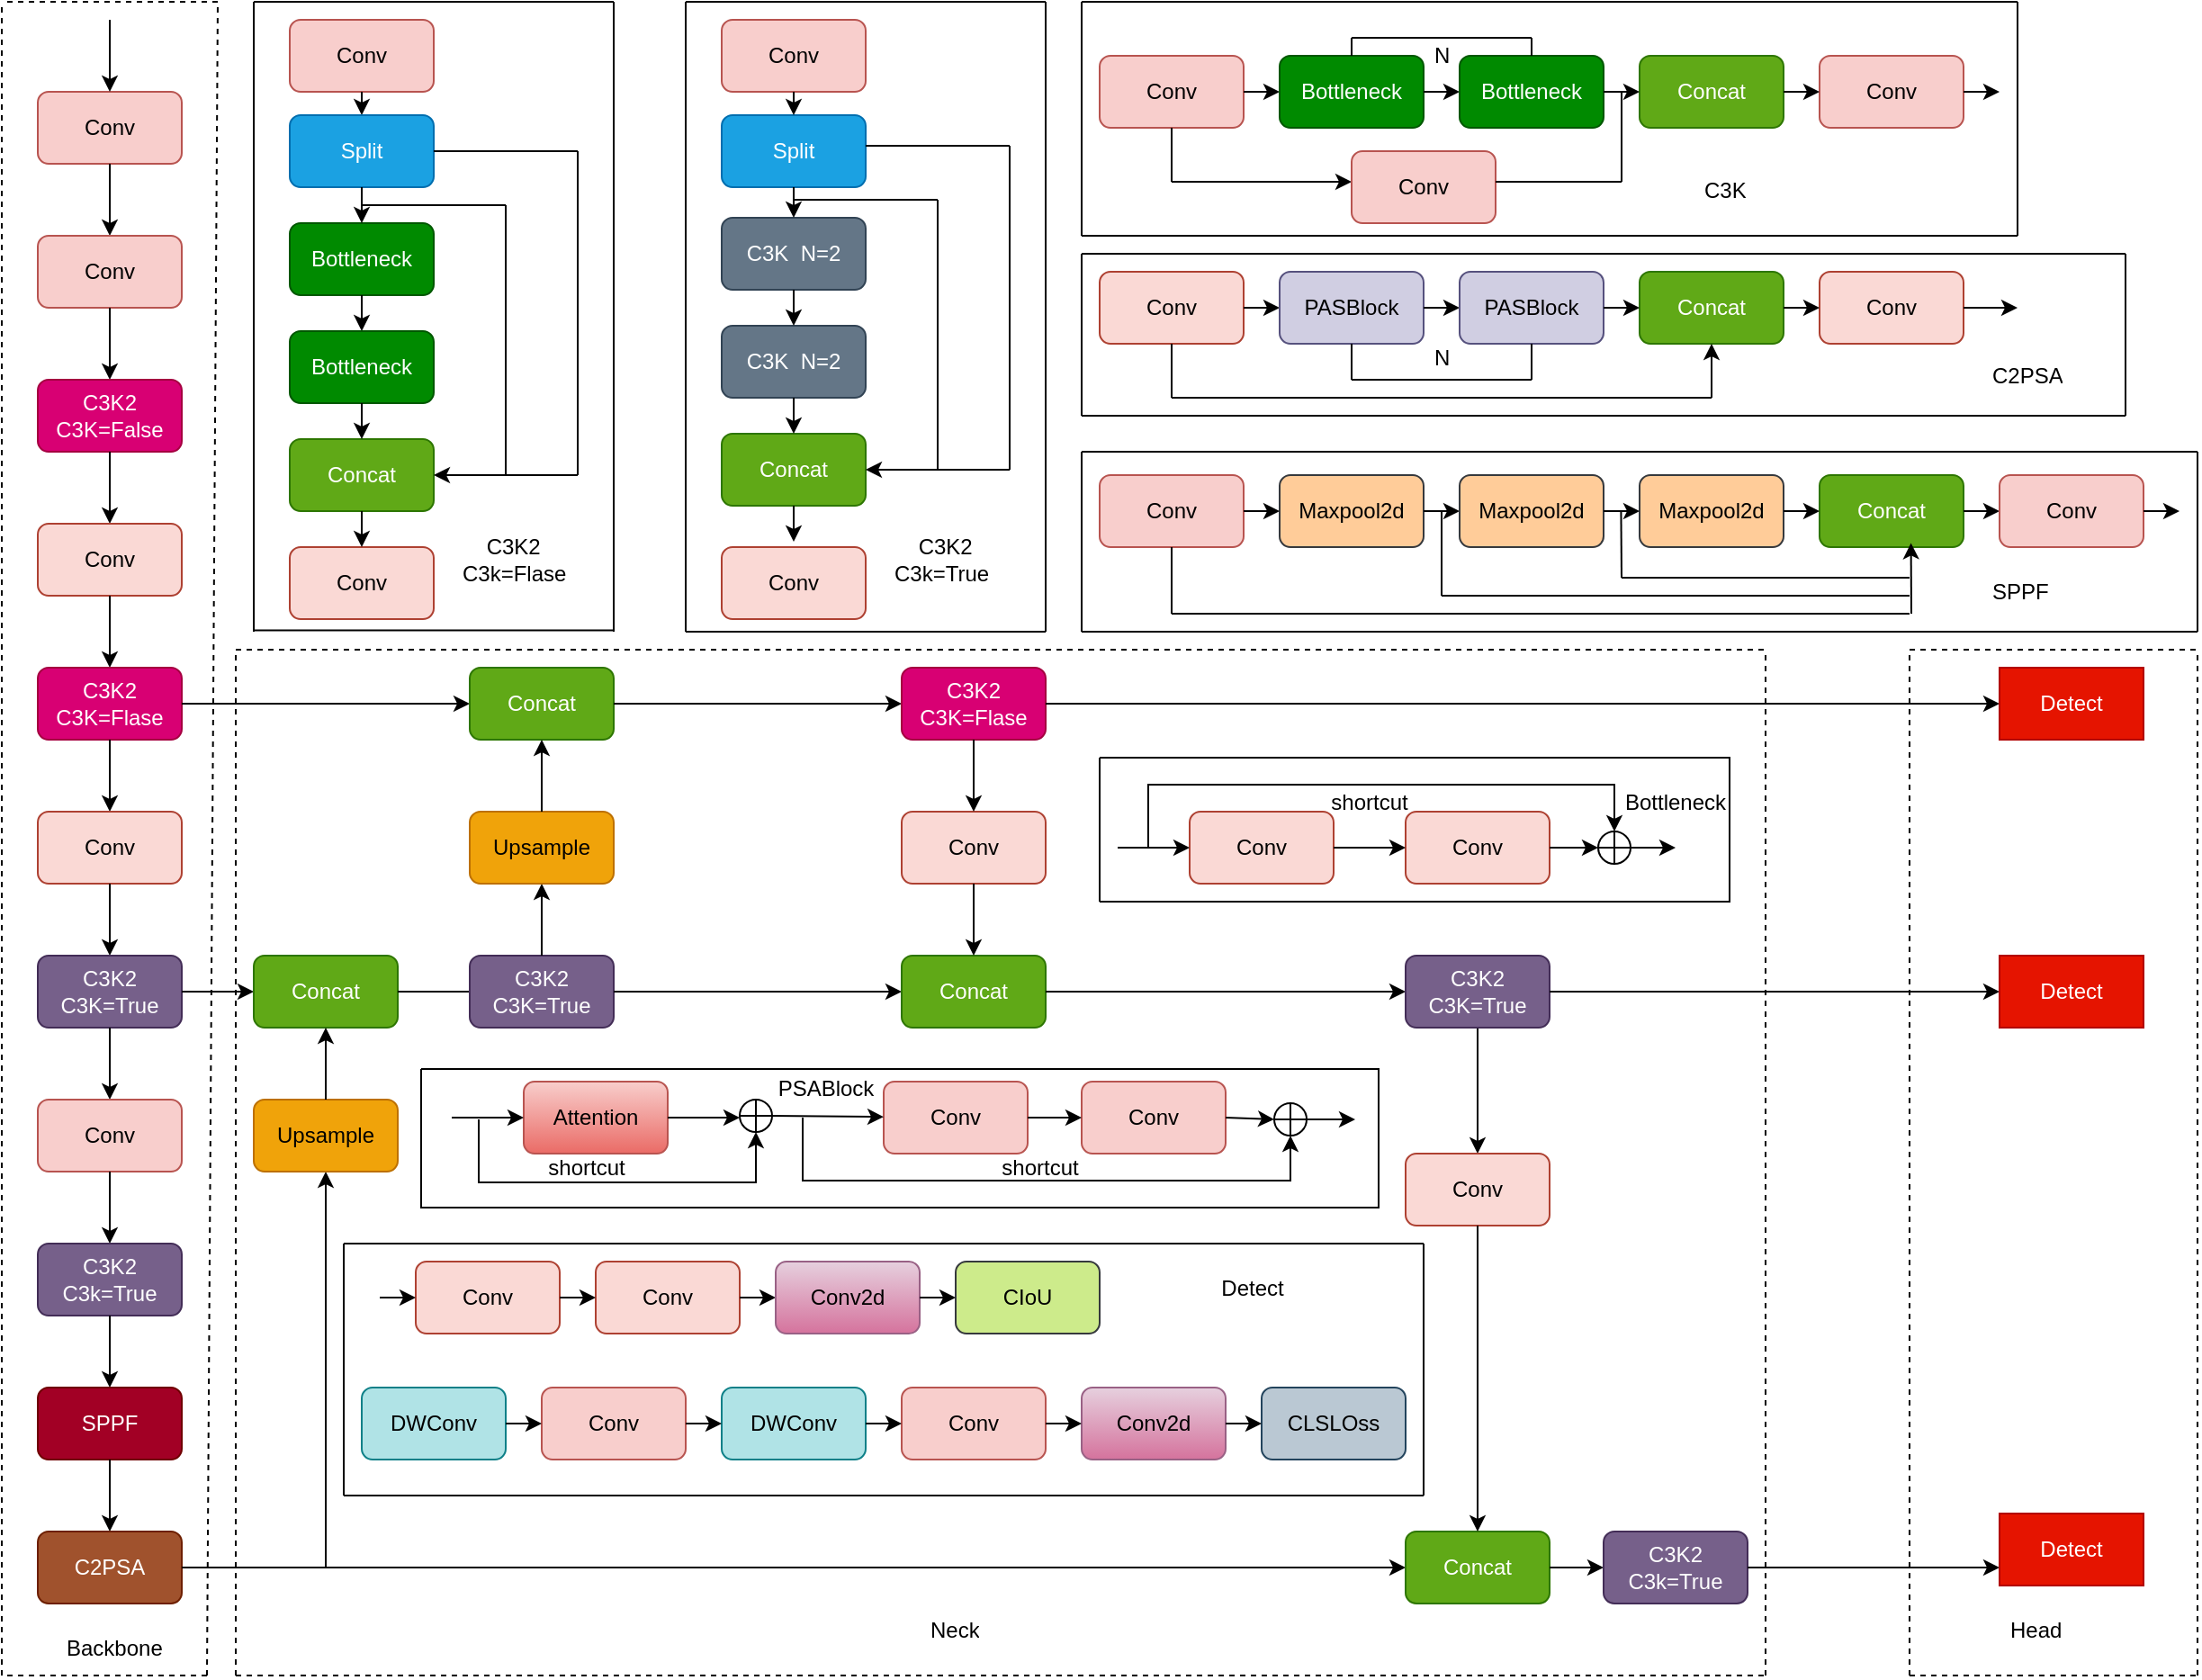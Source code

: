 <mxfile version="28.0.7">
  <diagram name="第 1 页" id="1C-Byv3yT71dT1thCb6_">
    <mxGraphModel dx="595" dy="747" grid="0" gridSize="10" guides="1" tooltips="1" connect="1" arrows="1" fold="1" page="0" pageScale="1" pageWidth="2339" pageHeight="3300" background="none" math="0" shadow="0">
      <root>
        <mxCell id="0" />
        <mxCell id="1" parent="0" />
        <mxCell id="VwRyxHcg7Cd_OR6Td61z-1" value="Conv" style="rounded=1;whiteSpace=wrap;html=1;fillColor=#f8cecc;strokeColor=#b85450;" parent="1" vertex="1">
          <mxGeometry x="40" y="40" width="80" height="40" as="geometry" />
        </mxCell>
        <mxCell id="VwRyxHcg7Cd_OR6Td61z-3" value="" style="endArrow=classic;html=1;rounded=0;entryX=0.5;entryY=0;entryDx=0;entryDy=0;" parent="1" target="VwRyxHcg7Cd_OR6Td61z-1" edge="1">
          <mxGeometry width="50" height="50" relative="1" as="geometry">
            <mxPoint x="80" as="sourcePoint" />
            <mxPoint x="90" y="20" as="targetPoint" />
            <Array as="points" />
          </mxGeometry>
        </mxCell>
        <mxCell id="VwRyxHcg7Cd_OR6Td61z-4" value="" style="endArrow=classic;html=1;rounded=0;exitX=0.5;exitY=1;exitDx=0;exitDy=0;" parent="1" source="VwRyxHcg7Cd_OR6Td61z-1" edge="1">
          <mxGeometry width="50" height="50" relative="1" as="geometry">
            <mxPoint x="360" y="230" as="sourcePoint" />
            <mxPoint x="80" y="120" as="targetPoint" />
          </mxGeometry>
        </mxCell>
        <mxCell id="VwRyxHcg7Cd_OR6Td61z-5" value="Conv" style="rounded=1;whiteSpace=wrap;html=1;fillColor=#f8cecc;strokeColor=#b85450;" parent="1" vertex="1">
          <mxGeometry x="40" y="120" width="80" height="40" as="geometry" />
        </mxCell>
        <mxCell id="VwRyxHcg7Cd_OR6Td61z-6" value="" style="endArrow=classic;html=1;rounded=0;exitX=0.5;exitY=1;exitDx=0;exitDy=0;" parent="1" source="VwRyxHcg7Cd_OR6Td61z-5" target="VwRyxHcg7Cd_OR6Td61z-7" edge="1">
          <mxGeometry width="50" height="50" relative="1" as="geometry">
            <mxPoint x="360" y="330" as="sourcePoint" />
            <mxPoint x="80" y="200" as="targetPoint" />
          </mxGeometry>
        </mxCell>
        <mxCell id="VwRyxHcg7Cd_OR6Td61z-7" value="C3K2&lt;div&gt;C3K=False&lt;/div&gt;" style="rounded=1;whiteSpace=wrap;html=1;fillColor=#d80073;fontColor=#ffffff;strokeColor=#A50040;direction=west;" parent="1" vertex="1">
          <mxGeometry x="40" y="200" width="80" height="40" as="geometry" />
        </mxCell>
        <mxCell id="VwRyxHcg7Cd_OR6Td61z-8" value="" style="endArrow=classic;html=1;rounded=0;exitX=0.5;exitY=0;exitDx=0;exitDy=0;" parent="1" source="VwRyxHcg7Cd_OR6Td61z-7" edge="1">
          <mxGeometry width="50" height="50" relative="1" as="geometry">
            <mxPoint x="360" y="390" as="sourcePoint" />
            <mxPoint x="80" y="280" as="targetPoint" />
          </mxGeometry>
        </mxCell>
        <mxCell id="VwRyxHcg7Cd_OR6Td61z-9" value="Conv" style="rounded=1;whiteSpace=wrap;html=1;fillColor=#fad9d5;strokeColor=#ae4132;" parent="1" vertex="1">
          <mxGeometry x="40" y="280" width="80" height="40" as="geometry" />
        </mxCell>
        <mxCell id="VwRyxHcg7Cd_OR6Td61z-10" value="" style="endArrow=classic;html=1;rounded=0;exitX=0.5;exitY=1;exitDx=0;exitDy=0;" parent="1" source="VwRyxHcg7Cd_OR6Td61z-9" edge="1">
          <mxGeometry width="50" height="50" relative="1" as="geometry">
            <mxPoint x="360" y="390" as="sourcePoint" />
            <mxPoint x="80" y="360" as="targetPoint" />
          </mxGeometry>
        </mxCell>
        <mxCell id="VwRyxHcg7Cd_OR6Td61z-11" value="C3K2&lt;div&gt;C3K=Flase&lt;/div&gt;" style="rounded=1;whiteSpace=wrap;html=1;fillColor=#d80073;strokeColor=#A50040;fontColor=#ffffff;" parent="1" vertex="1">
          <mxGeometry x="40" y="360" width="80" height="40" as="geometry" />
        </mxCell>
        <mxCell id="VwRyxHcg7Cd_OR6Td61z-12" value="" style="endArrow=classic;html=1;rounded=0;exitX=0.5;exitY=1;exitDx=0;exitDy=0;" parent="1" source="VwRyxHcg7Cd_OR6Td61z-11" target="VwRyxHcg7Cd_OR6Td61z-13" edge="1">
          <mxGeometry width="50" height="50" relative="1" as="geometry">
            <mxPoint x="360" y="490" as="sourcePoint" />
            <mxPoint x="80" y="440" as="targetPoint" />
          </mxGeometry>
        </mxCell>
        <mxCell id="VwRyxHcg7Cd_OR6Td61z-13" value="Conv" style="rounded=1;whiteSpace=wrap;html=1;fillColor=#fad9d5;strokeColor=#ae4132;" parent="1" vertex="1">
          <mxGeometry x="40" y="440" width="80" height="40" as="geometry" />
        </mxCell>
        <mxCell id="VwRyxHcg7Cd_OR6Td61z-14" value="" style="endArrow=classic;html=1;rounded=0;exitX=0.5;exitY=1;exitDx=0;exitDy=0;" parent="1" source="VwRyxHcg7Cd_OR6Td61z-13" target="VwRyxHcg7Cd_OR6Td61z-18" edge="1">
          <mxGeometry width="50" height="50" relative="1" as="geometry">
            <mxPoint x="360" y="490" as="sourcePoint" />
            <mxPoint x="80" y="520" as="targetPoint" />
          </mxGeometry>
        </mxCell>
        <mxCell id="VwRyxHcg7Cd_OR6Td61z-18" value="C3K2&lt;div&gt;C3K=True&lt;/div&gt;" style="rounded=1;whiteSpace=wrap;html=1;fillColor=#76608a;fontColor=#ffffff;strokeColor=#432D57;" parent="1" vertex="1">
          <mxGeometry x="40" y="520" width="80" height="40" as="geometry" />
        </mxCell>
        <mxCell id="VwRyxHcg7Cd_OR6Td61z-19" value="" style="endArrow=classic;html=1;rounded=0;exitX=0.5;exitY=1;exitDx=0;exitDy=0;" parent="1" source="VwRyxHcg7Cd_OR6Td61z-18" edge="1">
          <mxGeometry width="50" height="50" relative="1" as="geometry">
            <mxPoint x="360" y="690" as="sourcePoint" />
            <mxPoint x="80" y="600" as="targetPoint" />
          </mxGeometry>
        </mxCell>
        <mxCell id="VwRyxHcg7Cd_OR6Td61z-20" value="Conv" style="rounded=1;whiteSpace=wrap;html=1;fillColor=#f8cecc;strokeColor=#b85450;" parent="1" vertex="1">
          <mxGeometry x="40" y="600" width="80" height="40" as="geometry" />
        </mxCell>
        <mxCell id="VwRyxHcg7Cd_OR6Td61z-21" value="" style="endArrow=classic;html=1;rounded=0;exitX=0.5;exitY=1;exitDx=0;exitDy=0;" parent="1" source="VwRyxHcg7Cd_OR6Td61z-20" target="VwRyxHcg7Cd_OR6Td61z-22" edge="1">
          <mxGeometry width="50" height="50" relative="1" as="geometry">
            <mxPoint x="360" y="690" as="sourcePoint" />
            <mxPoint x="80" y="680" as="targetPoint" />
          </mxGeometry>
        </mxCell>
        <mxCell id="VwRyxHcg7Cd_OR6Td61z-22" value="C3K2&lt;div&gt;C3k=True&lt;/div&gt;" style="rounded=1;whiteSpace=wrap;html=1;fillColor=#76608a;fontColor=#ffffff;strokeColor=#432D57;" parent="1" vertex="1">
          <mxGeometry x="40" y="680" width="80" height="40" as="geometry" />
        </mxCell>
        <mxCell id="VwRyxHcg7Cd_OR6Td61z-23" value="" style="endArrow=classic;html=1;rounded=0;exitX=0.5;exitY=1;exitDx=0;exitDy=0;" parent="1" source="VwRyxHcg7Cd_OR6Td61z-22" edge="1">
          <mxGeometry width="50" height="50" relative="1" as="geometry">
            <mxPoint x="360" y="690" as="sourcePoint" />
            <mxPoint x="80" y="760" as="targetPoint" />
          </mxGeometry>
        </mxCell>
        <mxCell id="VwRyxHcg7Cd_OR6Td61z-24" value="SPPF" style="rounded=1;whiteSpace=wrap;html=1;fillColor=#a20025;strokeColor=#6F0000;fontColor=#ffffff;" parent="1" vertex="1">
          <mxGeometry x="40" y="760" width="80" height="40" as="geometry" />
        </mxCell>
        <mxCell id="VwRyxHcg7Cd_OR6Td61z-26" value="" style="endArrow=classic;html=1;rounded=0;exitX=0.5;exitY=1;exitDx=0;exitDy=0;" parent="1" source="VwRyxHcg7Cd_OR6Td61z-24" edge="1">
          <mxGeometry width="50" height="50" relative="1" as="geometry">
            <mxPoint x="360" y="690" as="sourcePoint" />
            <mxPoint x="80" y="840" as="targetPoint" />
          </mxGeometry>
        </mxCell>
        <mxCell id="VwRyxHcg7Cd_OR6Td61z-27" value="C2PSA" style="rounded=1;whiteSpace=wrap;html=1;fillColor=#a0522d;fontColor=#ffffff;strokeColor=#6D1F00;" parent="1" vertex="1">
          <mxGeometry x="40" y="840" width="80" height="40" as="geometry" />
        </mxCell>
        <mxCell id="VwRyxHcg7Cd_OR6Td61z-28" value="" style="endArrow=classic;html=1;rounded=0;exitX=1;exitY=0.5;exitDx=0;exitDy=0;" parent="1" source="VwRyxHcg7Cd_OR6Td61z-27" target="VwRyxHcg7Cd_OR6Td61z-29" edge="1">
          <mxGeometry width="50" height="50" relative="1" as="geometry">
            <mxPoint x="360" y="690" as="sourcePoint" />
            <mxPoint x="440" y="860" as="targetPoint" />
            <Array as="points">
              <mxPoint x="250" y="860" />
            </Array>
          </mxGeometry>
        </mxCell>
        <mxCell id="VwRyxHcg7Cd_OR6Td61z-29" value="Concat" style="rounded=1;whiteSpace=wrap;html=1;fillColor=#60a917;fontColor=#ffffff;strokeColor=#2D7600;" parent="1" vertex="1">
          <mxGeometry x="800" y="840" width="80" height="40" as="geometry" />
        </mxCell>
        <mxCell id="VwRyxHcg7Cd_OR6Td61z-30" value="" style="endArrow=classic;html=1;rounded=0;exitX=1;exitY=0.5;exitDx=0;exitDy=0;entryX=0;entryY=0.5;entryDx=0;entryDy=0;" parent="1" source="VwRyxHcg7Cd_OR6Td61z-29" target="VwRyxHcg7Cd_OR6Td61z-31" edge="1">
          <mxGeometry width="50" height="50" relative="1" as="geometry">
            <mxPoint x="360" y="790" as="sourcePoint" />
            <mxPoint x="520" y="860" as="targetPoint" />
          </mxGeometry>
        </mxCell>
        <mxCell id="VwRyxHcg7Cd_OR6Td61z-31" value="C3K2&lt;div&gt;C3k=True&lt;/div&gt;" style="rounded=1;whiteSpace=wrap;html=1;fillColor=#76608a;fontColor=#ffffff;strokeColor=#432D57;" parent="1" vertex="1">
          <mxGeometry x="910" y="840" width="80" height="40" as="geometry" />
        </mxCell>
        <mxCell id="VwRyxHcg7Cd_OR6Td61z-32" value="" style="endArrow=classic;html=1;rounded=0;" parent="1" target="VwRyxHcg7Cd_OR6Td61z-33" edge="1">
          <mxGeometry width="50" height="50" relative="1" as="geometry">
            <mxPoint x="200" y="860" as="sourcePoint" />
            <mxPoint x="200" y="650" as="targetPoint" />
          </mxGeometry>
        </mxCell>
        <mxCell id="VwRyxHcg7Cd_OR6Td61z-33" value="Upsample" style="rounded=1;whiteSpace=wrap;html=1;fillColor=#f0a30a;fontColor=#000000;strokeColor=#BD7000;" parent="1" vertex="1">
          <mxGeometry x="160" y="600" width="80" height="40" as="geometry" />
        </mxCell>
        <mxCell id="VwRyxHcg7Cd_OR6Td61z-34" value="" style="endArrow=classic;html=1;rounded=0;exitX=1;exitY=0.5;exitDx=0;exitDy=0;" parent="1" source="VwRyxHcg7Cd_OR6Td61z-18" edge="1">
          <mxGeometry width="50" height="50" relative="1" as="geometry">
            <mxPoint x="360" y="590" as="sourcePoint" />
            <mxPoint x="160" y="540" as="targetPoint" />
          </mxGeometry>
        </mxCell>
        <mxCell id="VwRyxHcg7Cd_OR6Td61z-35" value="Concat" style="rounded=1;whiteSpace=wrap;html=1;fillColor=#60a917;fontColor=#ffffff;strokeColor=#2D7600;" parent="1" vertex="1">
          <mxGeometry x="160" y="520" width="80" height="40" as="geometry" />
        </mxCell>
        <mxCell id="VwRyxHcg7Cd_OR6Td61z-36" value="" style="endArrow=classic;html=1;rounded=0;exitX=0.5;exitY=0;exitDx=0;exitDy=0;entryX=0.5;entryY=1;entryDx=0;entryDy=0;" parent="1" source="VwRyxHcg7Cd_OR6Td61z-33" target="VwRyxHcg7Cd_OR6Td61z-35" edge="1">
          <mxGeometry width="50" height="50" relative="1" as="geometry">
            <mxPoint x="360" y="690" as="sourcePoint" />
            <mxPoint x="410" y="640" as="targetPoint" />
          </mxGeometry>
        </mxCell>
        <mxCell id="VwRyxHcg7Cd_OR6Td61z-37" value="" style="endArrow=classic;html=1;rounded=0;exitX=1;exitY=0.5;exitDx=0;exitDy=0;" parent="1" source="VwRyxHcg7Cd_OR6Td61z-35" edge="1">
          <mxGeometry width="50" height="50" relative="1" as="geometry">
            <mxPoint x="360" y="690" as="sourcePoint" />
            <mxPoint x="320" y="540" as="targetPoint" />
          </mxGeometry>
        </mxCell>
        <mxCell id="VwRyxHcg7Cd_OR6Td61z-38" value="C3K2&lt;div&gt;C3K=True&lt;/div&gt;" style="rounded=1;whiteSpace=wrap;html=1;fillColor=#76608a;fontColor=#ffffff;strokeColor=#432D57;" parent="1" vertex="1">
          <mxGeometry x="280" y="520" width="80" height="40" as="geometry" />
        </mxCell>
        <mxCell id="VwRyxHcg7Cd_OR6Td61z-39" value="" style="endArrow=classic;html=1;rounded=0;exitX=0.5;exitY=0;exitDx=0;exitDy=0;entryX=0.5;entryY=1;entryDx=0;entryDy=0;" parent="1" source="VwRyxHcg7Cd_OR6Td61z-38" target="VwRyxHcg7Cd_OR6Td61z-40" edge="1">
          <mxGeometry width="50" height="50" relative="1" as="geometry">
            <mxPoint x="360" y="390" as="sourcePoint" />
            <mxPoint x="360" y="480" as="targetPoint" />
          </mxGeometry>
        </mxCell>
        <mxCell id="VwRyxHcg7Cd_OR6Td61z-40" value="Upsample" style="rounded=1;whiteSpace=wrap;html=1;fillColor=#f0a30a;fontColor=#000000;strokeColor=#BD7000;" parent="1" vertex="1">
          <mxGeometry x="280" y="440" width="80" height="40" as="geometry" />
        </mxCell>
        <mxCell id="VwRyxHcg7Cd_OR6Td61z-41" value="" style="endArrow=classic;html=1;rounded=0;exitX=1;exitY=0.5;exitDx=0;exitDy=0;" parent="1" source="VwRyxHcg7Cd_OR6Td61z-11" edge="1">
          <mxGeometry width="50" height="50" relative="1" as="geometry">
            <mxPoint x="360" y="390" as="sourcePoint" />
            <mxPoint x="280" y="380" as="targetPoint" />
          </mxGeometry>
        </mxCell>
        <mxCell id="VwRyxHcg7Cd_OR6Td61z-42" value="Concat" style="rounded=1;whiteSpace=wrap;html=1;fillColor=#60a917;fontColor=#ffffff;strokeColor=#2D7600;" parent="1" vertex="1">
          <mxGeometry x="280" y="360" width="80" height="40" as="geometry" />
        </mxCell>
        <mxCell id="VwRyxHcg7Cd_OR6Td61z-43" value="" style="endArrow=classic;html=1;rounded=0;exitX=0.5;exitY=0;exitDx=0;exitDy=0;entryX=0.5;entryY=1;entryDx=0;entryDy=0;" parent="1" source="VwRyxHcg7Cd_OR6Td61z-40" target="VwRyxHcg7Cd_OR6Td61z-42" edge="1">
          <mxGeometry width="50" height="50" relative="1" as="geometry">
            <mxPoint x="360" y="390" as="sourcePoint" />
            <mxPoint x="410" y="340" as="targetPoint" />
          </mxGeometry>
        </mxCell>
        <mxCell id="VwRyxHcg7Cd_OR6Td61z-44" value="" style="endArrow=classic;html=1;rounded=0;exitX=1;exitY=0.5;exitDx=0;exitDy=0;entryX=0;entryY=0.5;entryDx=0;entryDy=0;" parent="1" source="VwRyxHcg7Cd_OR6Td61z-38" target="VwRyxHcg7Cd_OR6Td61z-45" edge="1">
          <mxGeometry width="50" height="50" relative="1" as="geometry">
            <mxPoint x="360" y="490" as="sourcePoint" />
            <mxPoint x="400" y="540" as="targetPoint" />
          </mxGeometry>
        </mxCell>
        <mxCell id="VwRyxHcg7Cd_OR6Td61z-45" value="Concat" style="rounded=1;whiteSpace=wrap;html=1;fillColor=#60a917;fontColor=#ffffff;strokeColor=#2D7600;" parent="1" vertex="1">
          <mxGeometry x="520" y="520" width="80" height="40" as="geometry" />
        </mxCell>
        <mxCell id="VwRyxHcg7Cd_OR6Td61z-46" value="" style="endArrow=classic;html=1;rounded=0;exitX=1;exitY=0.5;exitDx=0;exitDy=0;entryX=0;entryY=0.5;entryDx=0;entryDy=0;" parent="1" source="VwRyxHcg7Cd_OR6Td61z-42" target="VwRyxHcg7Cd_OR6Td61z-47" edge="1">
          <mxGeometry width="50" height="50" relative="1" as="geometry">
            <mxPoint x="360" y="490" as="sourcePoint" />
            <mxPoint x="400" y="380" as="targetPoint" />
          </mxGeometry>
        </mxCell>
        <mxCell id="VwRyxHcg7Cd_OR6Td61z-47" value="C3K2&lt;div&gt;C3K=Flase&lt;/div&gt;" style="rounded=1;whiteSpace=wrap;html=1;fillColor=#d80073;strokeColor=#A50040;fontColor=#ffffff;" parent="1" vertex="1">
          <mxGeometry x="520" y="360" width="80" height="40" as="geometry" />
        </mxCell>
        <mxCell id="VwRyxHcg7Cd_OR6Td61z-49" value="Conv" style="rounded=1;whiteSpace=wrap;html=1;fillColor=#fad9d5;strokeColor=#ae4132;" parent="1" vertex="1">
          <mxGeometry x="520" y="440" width="80" height="40" as="geometry" />
        </mxCell>
        <mxCell id="VwRyxHcg7Cd_OR6Td61z-50" value="" style="endArrow=classic;html=1;rounded=0;exitX=0.5;exitY=1;exitDx=0;exitDy=0;entryX=0.5;entryY=0;entryDx=0;entryDy=0;" parent="1" source="VwRyxHcg7Cd_OR6Td61z-49" target="VwRyxHcg7Cd_OR6Td61z-45" edge="1">
          <mxGeometry width="50" height="50" relative="1" as="geometry">
            <mxPoint x="360" y="490" as="sourcePoint" />
            <mxPoint x="410" y="440" as="targetPoint" />
          </mxGeometry>
        </mxCell>
        <mxCell id="VwRyxHcg7Cd_OR6Td61z-52" value="" style="endArrow=classic;html=1;rounded=0;exitX=0.5;exitY=1;exitDx=0;exitDy=0;entryX=0.5;entryY=0;entryDx=0;entryDy=0;" parent="1" source="VwRyxHcg7Cd_OR6Td61z-47" target="VwRyxHcg7Cd_OR6Td61z-49" edge="1">
          <mxGeometry width="50" height="50" relative="1" as="geometry">
            <mxPoint x="380" y="630" as="sourcePoint" />
            <mxPoint x="480" y="440" as="targetPoint" />
          </mxGeometry>
        </mxCell>
        <mxCell id="VwRyxHcg7Cd_OR6Td61z-54" value="" style="endArrow=classic;html=1;rounded=0;exitX=1;exitY=0.5;exitDx=0;exitDy=0;entryX=0;entryY=0.5;entryDx=0;entryDy=0;" parent="1" source="VwRyxHcg7Cd_OR6Td61z-45" target="VwRyxHcg7Cd_OR6Td61z-61" edge="1">
          <mxGeometry width="50" height="50" relative="1" as="geometry">
            <mxPoint x="380" y="630" as="sourcePoint" />
            <mxPoint x="560" y="540" as="targetPoint" />
          </mxGeometry>
        </mxCell>
        <mxCell id="VwRyxHcg7Cd_OR6Td61z-56" value="" style="endArrow=classic;html=1;rounded=0;entryX=0.5;entryY=0;entryDx=0;entryDy=0;exitX=0.5;exitY=1;exitDx=0;exitDy=0;" parent="1" source="VwRyxHcg7Cd_OR6Td61z-61" target="VwRyxHcg7Cd_OR6Td61z-57" edge="1">
          <mxGeometry width="50" height="50" relative="1" as="geometry">
            <mxPoint x="710" y="570" as="sourcePoint" />
            <mxPoint x="600" y="640" as="targetPoint" />
          </mxGeometry>
        </mxCell>
        <mxCell id="VwRyxHcg7Cd_OR6Td61z-57" value="Conv" style="rounded=1;whiteSpace=wrap;html=1;fillColor=#fad9d5;strokeColor=#ae4132;" parent="1" vertex="1">
          <mxGeometry x="800" y="630" width="80" height="40" as="geometry" />
        </mxCell>
        <mxCell id="VwRyxHcg7Cd_OR6Td61z-58" value="" style="endArrow=classic;html=1;rounded=0;exitX=0.5;exitY=1;exitDx=0;exitDy=0;entryX=0.5;entryY=0;entryDx=0;entryDy=0;" parent="1" source="VwRyxHcg7Cd_OR6Td61z-57" target="VwRyxHcg7Cd_OR6Td61z-29" edge="1">
          <mxGeometry width="50" height="50" relative="1" as="geometry">
            <mxPoint x="380" y="730" as="sourcePoint" />
            <mxPoint x="430" y="680" as="targetPoint" />
            <Array as="points">
              <mxPoint x="840" y="790" />
            </Array>
          </mxGeometry>
        </mxCell>
        <mxCell id="VwRyxHcg7Cd_OR6Td61z-59" value="" style="endArrow=classic;html=1;rounded=0;exitX=1;exitY=0.5;exitDx=0;exitDy=0;" parent="1" source="VwRyxHcg7Cd_OR6Td61z-47" target="VwRyxHcg7Cd_OR6Td61z-60" edge="1">
          <mxGeometry width="50" height="50" relative="1" as="geometry">
            <mxPoint x="540" y="630" as="sourcePoint" />
            <mxPoint x="880" y="380" as="targetPoint" />
          </mxGeometry>
        </mxCell>
        <mxCell id="VwRyxHcg7Cd_OR6Td61z-60" value="Detect" style="rounded=0;whiteSpace=wrap;html=1;fillColor=#e51400;fontColor=#ffffff;strokeColor=#B20000;" parent="1" vertex="1">
          <mxGeometry x="1130" y="360" width="80" height="40" as="geometry" />
        </mxCell>
        <mxCell id="VwRyxHcg7Cd_OR6Td61z-61" value="C3K2&lt;div&gt;C3K=True&lt;/div&gt;" style="rounded=1;whiteSpace=wrap;html=1;fillColor=#76608a;fontColor=#ffffff;strokeColor=#432D57;" parent="1" vertex="1">
          <mxGeometry x="800" y="520" width="80" height="40" as="geometry" />
        </mxCell>
        <mxCell id="VwRyxHcg7Cd_OR6Td61z-62" value="" style="endArrow=classic;html=1;rounded=0;exitX=1;exitY=0.5;exitDx=0;exitDy=0;entryX=0;entryY=0.5;entryDx=0;entryDy=0;" parent="1" source="VwRyxHcg7Cd_OR6Td61z-61" target="VwRyxHcg7Cd_OR6Td61z-64" edge="1">
          <mxGeometry width="50" height="50" relative="1" as="geometry">
            <mxPoint x="540" y="630" as="sourcePoint" />
            <mxPoint x="880" y="540" as="targetPoint" />
          </mxGeometry>
        </mxCell>
        <mxCell id="VwRyxHcg7Cd_OR6Td61z-63" value="" style="endArrow=classic;html=1;rounded=0;exitX=1;exitY=0.5;exitDx=0;exitDy=0;entryX=0;entryY=0.75;entryDx=0;entryDy=0;" parent="1" source="VwRyxHcg7Cd_OR6Td61z-31" target="VwRyxHcg7Cd_OR6Td61z-65" edge="1">
          <mxGeometry width="50" height="50" relative="1" as="geometry">
            <mxPoint x="540" y="630" as="sourcePoint" />
            <mxPoint x="880" y="860" as="targetPoint" />
          </mxGeometry>
        </mxCell>
        <mxCell id="VwRyxHcg7Cd_OR6Td61z-64" value="Detect" style="rounded=0;whiteSpace=wrap;html=1;fillColor=#e51400;fontColor=#ffffff;strokeColor=#B20000;" parent="1" vertex="1">
          <mxGeometry x="1130" y="520" width="80" height="40" as="geometry" />
        </mxCell>
        <mxCell id="VwRyxHcg7Cd_OR6Td61z-65" value="Detect" style="rounded=0;whiteSpace=wrap;html=1;fillColor=#e51400;fontColor=#ffffff;strokeColor=#B20000;" parent="1" vertex="1">
          <mxGeometry x="1130" y="830" width="80" height="40" as="geometry" />
        </mxCell>
        <mxCell id="VwRyxHcg7Cd_OR6Td61z-66" value="Bottleneck" style="rounded=1;whiteSpace=wrap;html=1;fillColor=#008a00;fontColor=#ffffff;strokeColor=#005700;" parent="1" vertex="1">
          <mxGeometry x="180" y="113" width="80" height="40" as="geometry" />
        </mxCell>
        <mxCell id="VwRyxHcg7Cd_OR6Td61z-74" value="Conv" style="rounded=1;whiteSpace=wrap;html=1;fillColor=#f8cecc;strokeColor=#b85450;" parent="1" vertex="1">
          <mxGeometry x="180" width="80" height="40" as="geometry" />
        </mxCell>
        <mxCell id="VwRyxHcg7Cd_OR6Td61z-75" value="" style="endArrow=classic;html=1;rounded=0;exitX=0.5;exitY=1;exitDx=0;exitDy=0;" parent="1" source="VwRyxHcg7Cd_OR6Td61z-74" edge="1">
          <mxGeometry width="50" height="50" relative="1" as="geometry">
            <mxPoint x="540" y="343" as="sourcePoint" />
            <mxPoint x="220" y="53" as="targetPoint" />
          </mxGeometry>
        </mxCell>
        <mxCell id="VwRyxHcg7Cd_OR6Td61z-76" value="Split" style="rounded=1;whiteSpace=wrap;html=1;fillColor=#1ba1e2;fontColor=#ffffff;strokeColor=#006EAF;" parent="1" vertex="1">
          <mxGeometry x="180" y="53" width="80" height="40" as="geometry" />
        </mxCell>
        <mxCell id="VwRyxHcg7Cd_OR6Td61z-79" value="" style="endArrow=classic;html=1;rounded=0;exitX=0.5;exitY=1;exitDx=0;exitDy=0;" parent="1" source="VwRyxHcg7Cd_OR6Td61z-66" edge="1">
          <mxGeometry width="50" height="50" relative="1" as="geometry">
            <mxPoint x="540" y="343" as="sourcePoint" />
            <mxPoint x="220" y="173" as="targetPoint" />
          </mxGeometry>
        </mxCell>
        <mxCell id="VwRyxHcg7Cd_OR6Td61z-80" value="Bottleneck" style="rounded=1;whiteSpace=wrap;html=1;fillColor=#008a00;fontColor=#ffffff;strokeColor=#005700;" parent="1" vertex="1">
          <mxGeometry x="180" y="173" width="80" height="40" as="geometry" />
        </mxCell>
        <mxCell id="VwRyxHcg7Cd_OR6Td61z-83" value="" style="endArrow=classic;html=1;rounded=0;exitX=0.5;exitY=1;exitDx=0;exitDy=0;" parent="1" source="VwRyxHcg7Cd_OR6Td61z-76" edge="1">
          <mxGeometry width="50" height="50" relative="1" as="geometry">
            <mxPoint x="540" y="223" as="sourcePoint" />
            <mxPoint x="220" y="113" as="targetPoint" />
          </mxGeometry>
        </mxCell>
        <mxCell id="VwRyxHcg7Cd_OR6Td61z-84" value="Concat" style="rounded=1;whiteSpace=wrap;html=1;fillColor=#60a917;fontColor=#ffffff;strokeColor=#2D7600;" parent="1" vertex="1">
          <mxGeometry x="180" y="233" width="80" height="40" as="geometry" />
        </mxCell>
        <mxCell id="VwRyxHcg7Cd_OR6Td61z-85" value="" style="endArrow=classic;html=1;rounded=0;exitX=0.5;exitY=1;exitDx=0;exitDy=0;entryX=0.5;entryY=0;entryDx=0;entryDy=0;" parent="1" source="VwRyxHcg7Cd_OR6Td61z-80" target="VwRyxHcg7Cd_OR6Td61z-84" edge="1">
          <mxGeometry width="50" height="50" relative="1" as="geometry">
            <mxPoint x="540" y="343" as="sourcePoint" />
            <mxPoint x="590" y="293" as="targetPoint" />
          </mxGeometry>
        </mxCell>
        <mxCell id="VwRyxHcg7Cd_OR6Td61z-86" value="Conv" style="rounded=1;whiteSpace=wrap;html=1;fillColor=#fad9d5;strokeColor=#ae4132;" parent="1" vertex="1">
          <mxGeometry x="180" y="293" width="80" height="40" as="geometry" />
        </mxCell>
        <mxCell id="VwRyxHcg7Cd_OR6Td61z-87" value="" style="endArrow=classic;html=1;rounded=0;exitX=0.5;exitY=1;exitDx=0;exitDy=0;entryX=0.5;entryY=0;entryDx=0;entryDy=0;" parent="1" source="VwRyxHcg7Cd_OR6Td61z-84" target="VwRyxHcg7Cd_OR6Td61z-86" edge="1">
          <mxGeometry width="50" height="50" relative="1" as="geometry">
            <mxPoint x="540" y="343" as="sourcePoint" />
            <mxPoint x="590" y="293" as="targetPoint" />
          </mxGeometry>
        </mxCell>
        <mxCell id="VwRyxHcg7Cd_OR6Td61z-90" value="" style="endArrow=none;html=1;rounded=0;exitX=1;exitY=0.5;exitDx=0;exitDy=0;" parent="1" source="VwRyxHcg7Cd_OR6Td61z-76" edge="1">
          <mxGeometry width="50" height="50" relative="1" as="geometry">
            <mxPoint x="540" y="223" as="sourcePoint" />
            <mxPoint x="340" y="73" as="targetPoint" />
          </mxGeometry>
        </mxCell>
        <mxCell id="VwRyxHcg7Cd_OR6Td61z-91" value="" style="endArrow=none;html=1;rounded=0;" parent="1" edge="1">
          <mxGeometry width="50" height="50" relative="1" as="geometry">
            <mxPoint x="340" y="73" as="sourcePoint" />
            <mxPoint x="340" y="253" as="targetPoint" />
          </mxGeometry>
        </mxCell>
        <mxCell id="VwRyxHcg7Cd_OR6Td61z-92" value="" style="endArrow=classic;html=1;rounded=0;entryX=1;entryY=0.5;entryDx=0;entryDy=0;" parent="1" target="VwRyxHcg7Cd_OR6Td61z-84" edge="1">
          <mxGeometry width="50" height="50" relative="1" as="geometry">
            <mxPoint x="340" y="253" as="sourcePoint" />
            <mxPoint x="590" y="173" as="targetPoint" />
          </mxGeometry>
        </mxCell>
        <mxCell id="VwRyxHcg7Cd_OR6Td61z-93" value="" style="endArrow=none;html=1;rounded=0;" parent="1" edge="1">
          <mxGeometry width="50" height="50" relative="1" as="geometry">
            <mxPoint x="220" y="103" as="sourcePoint" />
            <mxPoint x="300" y="103" as="targetPoint" />
          </mxGeometry>
        </mxCell>
        <mxCell id="VwRyxHcg7Cd_OR6Td61z-94" value="" style="endArrow=none;html=1;rounded=0;" parent="1" edge="1">
          <mxGeometry width="50" height="50" relative="1" as="geometry">
            <mxPoint x="300" y="103" as="sourcePoint" />
            <mxPoint x="300" y="253" as="targetPoint" />
          </mxGeometry>
        </mxCell>
        <mxCell id="VwRyxHcg7Cd_OR6Td61z-179" value="&amp;nbsp; &amp;nbsp; C3K2&lt;div&gt;C3k=Flase&lt;/div&gt;" style="text;strokeColor=none;fillColor=none;align=left;verticalAlign=middle;spacingLeft=4;spacingRight=4;overflow=hidden;points=[[0,0.5],[1,0.5]];portConstraint=eastwest;rotatable=0;whiteSpace=wrap;html=1;" parent="1" vertex="1">
          <mxGeometry x="270" y="280" width="80" height="40" as="geometry" />
        </mxCell>
        <mxCell id="VwRyxHcg7Cd_OR6Td61z-420" value="Backbone" style="text;strokeColor=none;fillColor=none;align=left;verticalAlign=middle;spacingLeft=4;spacingRight=4;overflow=hidden;points=[[0,0.5],[1,0.5]];portConstraint=eastwest;rotatable=0;whiteSpace=wrap;html=1;" parent="1" vertex="1">
          <mxGeometry x="50" y="890" width="80" height="30" as="geometry" />
        </mxCell>
        <mxCell id="VwRyxHcg7Cd_OR6Td61z-421" value="Head" style="text;strokeColor=none;fillColor=none;align=left;verticalAlign=middle;spacingLeft=4;spacingRight=4;overflow=hidden;points=[[0,0.5],[1,0.5]];portConstraint=eastwest;rotatable=0;whiteSpace=wrap;html=1;" parent="1" vertex="1">
          <mxGeometry x="1130" y="880" width="80" height="30" as="geometry" />
        </mxCell>
        <mxCell id="VwRyxHcg7Cd_OR6Td61z-422" value="Neck" style="text;strokeColor=none;fillColor=none;align=left;verticalAlign=middle;spacingLeft=4;spacingRight=4;overflow=hidden;points=[[0,0.5],[1,0.5]];portConstraint=eastwest;rotatable=0;whiteSpace=wrap;html=1;" parent="1" vertex="1">
          <mxGeometry x="530" y="880" width="80" height="30" as="geometry" />
        </mxCell>
        <mxCell id="VwRyxHcg7Cd_OR6Td61z-431" value="" style="endArrow=none;html=1;rounded=0;" parent="1" edge="1">
          <mxGeometry width="50" height="50" relative="1" as="geometry">
            <mxPoint x="160" y="-10" as="sourcePoint" />
            <mxPoint x="360" y="-10" as="targetPoint" />
          </mxGeometry>
        </mxCell>
        <mxCell id="VwRyxHcg7Cd_OR6Td61z-432" value="" style="endArrow=none;html=1;rounded=0;" parent="1" edge="1">
          <mxGeometry width="50" height="50" relative="1" as="geometry">
            <mxPoint x="360" y="340" as="sourcePoint" />
            <mxPoint x="360" y="-10" as="targetPoint" />
          </mxGeometry>
        </mxCell>
        <mxCell id="VwRyxHcg7Cd_OR6Td61z-433" value="" style="endArrow=none;html=1;rounded=0;" parent="1" edge="1">
          <mxGeometry width="50" height="50" relative="1" as="geometry">
            <mxPoint x="160" y="340" as="sourcePoint" />
            <mxPoint x="160" y="-10" as="targetPoint" />
          </mxGeometry>
        </mxCell>
        <mxCell id="VwRyxHcg7Cd_OR6Td61z-434" value="" style="endArrow=none;html=1;rounded=0;" parent="1" edge="1">
          <mxGeometry width="50" height="50" relative="1" as="geometry">
            <mxPoint x="160" y="339.23" as="sourcePoint" />
            <mxPoint x="360" y="339.23" as="targetPoint" />
          </mxGeometry>
        </mxCell>
        <mxCell id="VwRyxHcg7Cd_OR6Td61z-435" value="" style="endArrow=none;dashed=1;html=1;rounded=0;" parent="1" edge="1">
          <mxGeometry width="50" height="50" relative="1" as="geometry">
            <mxPoint x="140" y="-10" as="sourcePoint" />
            <mxPoint x="20" y="-10" as="targetPoint" />
          </mxGeometry>
        </mxCell>
        <mxCell id="VwRyxHcg7Cd_OR6Td61z-436" value="" style="endArrow=none;dashed=1;html=1;rounded=0;" parent="1" edge="1">
          <mxGeometry width="50" height="50" relative="1" as="geometry">
            <mxPoint x="20" y="920" as="sourcePoint" />
            <mxPoint x="20" y="-10" as="targetPoint" />
          </mxGeometry>
        </mxCell>
        <mxCell id="VwRyxHcg7Cd_OR6Td61z-437" value="" style="endArrow=none;dashed=1;html=1;rounded=0;" parent="1" edge="1">
          <mxGeometry width="50" height="50" relative="1" as="geometry">
            <mxPoint x="134" y="920" as="sourcePoint" />
            <mxPoint x="20" y="920" as="targetPoint" />
          </mxGeometry>
        </mxCell>
        <mxCell id="VwRyxHcg7Cd_OR6Td61z-438" value="" style="endArrow=none;dashed=1;html=1;rounded=0;" parent="1" edge="1">
          <mxGeometry width="50" height="50" relative="1" as="geometry">
            <mxPoint x="134" y="920" as="sourcePoint" />
            <mxPoint x="140" y="-10" as="targetPoint" />
          </mxGeometry>
        </mxCell>
        <mxCell id="VwRyxHcg7Cd_OR6Td61z-439" value="" style="endArrow=none;html=1;rounded=0;" parent="1" edge="1">
          <mxGeometry width="50" height="50" relative="1" as="geometry">
            <mxPoint x="400" y="-10" as="sourcePoint" />
            <mxPoint x="600" y="-10" as="targetPoint" />
          </mxGeometry>
        </mxCell>
        <mxCell id="VwRyxHcg7Cd_OR6Td61z-440" value="" style="endArrow=none;html=1;rounded=0;" parent="1" edge="1">
          <mxGeometry width="50" height="50" relative="1" as="geometry">
            <mxPoint x="400" y="340" as="sourcePoint" />
            <mxPoint x="400" y="-10" as="targetPoint" />
          </mxGeometry>
        </mxCell>
        <mxCell id="VwRyxHcg7Cd_OR6Td61z-441" value="" style="endArrow=none;html=1;rounded=0;" parent="1" edge="1">
          <mxGeometry width="50" height="50" relative="1" as="geometry">
            <mxPoint x="600" y="340" as="sourcePoint" />
            <mxPoint x="600" y="-10" as="targetPoint" />
          </mxGeometry>
        </mxCell>
        <mxCell id="VwRyxHcg7Cd_OR6Td61z-442" value="" style="endArrow=none;html=1;rounded=0;" parent="1" edge="1">
          <mxGeometry width="50" height="50" relative="1" as="geometry">
            <mxPoint x="400" y="340" as="sourcePoint" />
            <mxPoint x="600" y="340" as="targetPoint" />
          </mxGeometry>
        </mxCell>
        <mxCell id="VwRyxHcg7Cd_OR6Td61z-443" value="Conv" style="rounded=1;whiteSpace=wrap;html=1;fillColor=#f8cecc;strokeColor=#b85450;" parent="1" vertex="1">
          <mxGeometry x="420" width="80" height="40" as="geometry" />
        </mxCell>
        <mxCell id="VwRyxHcg7Cd_OR6Td61z-444" value="Split" style="rounded=1;whiteSpace=wrap;html=1;fillColor=#1ba1e2;fontColor=#ffffff;strokeColor=#006EAF;" parent="1" vertex="1">
          <mxGeometry x="420" y="53" width="80" height="40" as="geometry" />
        </mxCell>
        <mxCell id="VwRyxHcg7Cd_OR6Td61z-445" value="" style="endArrow=classic;html=1;rounded=0;exitX=0.5;exitY=1;exitDx=0;exitDy=0;entryX=0.5;entryY=0;entryDx=0;entryDy=0;" parent="1" source="VwRyxHcg7Cd_OR6Td61z-443" target="VwRyxHcg7Cd_OR6Td61z-444" edge="1">
          <mxGeometry width="50" height="50" relative="1" as="geometry">
            <mxPoint x="520" y="200" as="sourcePoint" />
            <mxPoint x="570" y="150" as="targetPoint" />
          </mxGeometry>
        </mxCell>
        <mxCell id="VwRyxHcg7Cd_OR6Td61z-446" value="C3K&amp;nbsp; N=2" style="rounded=1;whiteSpace=wrap;html=1;fillColor=#647687;fontColor=#ffffff;strokeColor=#314354;" parent="1" vertex="1">
          <mxGeometry x="420" y="110" width="80" height="40" as="geometry" />
        </mxCell>
        <mxCell id="VwRyxHcg7Cd_OR6Td61z-447" value="" style="endArrow=classic;html=1;rounded=0;exitX=0.5;exitY=1;exitDx=0;exitDy=0;" parent="1" source="VwRyxHcg7Cd_OR6Td61z-444" edge="1">
          <mxGeometry width="50" height="50" relative="1" as="geometry">
            <mxPoint x="520" y="200" as="sourcePoint" />
            <mxPoint x="460" y="110" as="targetPoint" />
          </mxGeometry>
        </mxCell>
        <mxCell id="VwRyxHcg7Cd_OR6Td61z-448" value="C3K&amp;nbsp; N=2" style="rounded=1;whiteSpace=wrap;html=1;fillColor=#647687;fontColor=#ffffff;strokeColor=#314354;" parent="1" vertex="1">
          <mxGeometry x="420" y="170" width="80" height="40" as="geometry" />
        </mxCell>
        <mxCell id="VwRyxHcg7Cd_OR6Td61z-449" value="" style="endArrow=classic;html=1;rounded=0;exitX=0.5;exitY=1;exitDx=0;exitDy=0;entryX=0.5;entryY=0;entryDx=0;entryDy=0;" parent="1" source="VwRyxHcg7Cd_OR6Td61z-446" target="VwRyxHcg7Cd_OR6Td61z-448" edge="1">
          <mxGeometry width="50" height="50" relative="1" as="geometry">
            <mxPoint x="520" y="310" as="sourcePoint" />
            <mxPoint x="570" y="260" as="targetPoint" />
          </mxGeometry>
        </mxCell>
        <mxCell id="VwRyxHcg7Cd_OR6Td61z-450" value="Concat" style="rounded=1;whiteSpace=wrap;html=1;fillColor=#60a917;fontColor=#ffffff;strokeColor=#2D7600;" parent="1" vertex="1">
          <mxGeometry x="420" y="230" width="80" height="40" as="geometry" />
        </mxCell>
        <mxCell id="VwRyxHcg7Cd_OR6Td61z-451" value="" style="endArrow=classic;html=1;rounded=0;exitX=0.5;exitY=1;exitDx=0;exitDy=0;entryX=0.5;entryY=0;entryDx=0;entryDy=0;" parent="1" edge="1">
          <mxGeometry width="50" height="50" relative="1" as="geometry">
            <mxPoint x="460" y="210" as="sourcePoint" />
            <mxPoint x="460" y="230" as="targetPoint" />
          </mxGeometry>
        </mxCell>
        <mxCell id="VwRyxHcg7Cd_OR6Td61z-452" value="" style="endArrow=classic;html=1;rounded=0;" parent="1" edge="1">
          <mxGeometry width="50" height="50" relative="1" as="geometry">
            <mxPoint x="460" y="280" as="sourcePoint" />
            <mxPoint x="460" y="290" as="targetPoint" />
            <Array as="points">
              <mxPoint x="460" y="270" />
            </Array>
          </mxGeometry>
        </mxCell>
        <mxCell id="VwRyxHcg7Cd_OR6Td61z-453" value="Conv" style="rounded=1;whiteSpace=wrap;html=1;fillColor=#fad9d5;strokeColor=#ae4132;" parent="1" vertex="1">
          <mxGeometry x="420" y="293" width="80" height="40" as="geometry" />
        </mxCell>
        <mxCell id="VwRyxHcg7Cd_OR6Td61z-455" value="" style="endArrow=none;html=1;rounded=0;" parent="1" edge="1">
          <mxGeometry width="50" height="50" relative="1" as="geometry">
            <mxPoint x="500" y="70" as="sourcePoint" />
            <mxPoint x="580" y="70" as="targetPoint" />
          </mxGeometry>
        </mxCell>
        <mxCell id="VwRyxHcg7Cd_OR6Td61z-456" value="" style="endArrow=none;html=1;rounded=0;" parent="1" edge="1">
          <mxGeometry width="50" height="50" relative="1" as="geometry">
            <mxPoint x="580" y="250" as="sourcePoint" />
            <mxPoint x="580" y="70" as="targetPoint" />
          </mxGeometry>
        </mxCell>
        <mxCell id="VwRyxHcg7Cd_OR6Td61z-457" value="" style="endArrow=classic;html=1;rounded=0;entryX=1;entryY=0.5;entryDx=0;entryDy=0;" parent="1" target="VwRyxHcg7Cd_OR6Td61z-450" edge="1">
          <mxGeometry width="50" height="50" relative="1" as="geometry">
            <mxPoint x="580" y="250" as="sourcePoint" />
            <mxPoint x="570" y="260" as="targetPoint" />
          </mxGeometry>
        </mxCell>
        <mxCell id="VwRyxHcg7Cd_OR6Td61z-459" value="" style="endArrow=none;html=1;rounded=0;" parent="1" edge="1">
          <mxGeometry width="50" height="50" relative="1" as="geometry">
            <mxPoint x="460" y="100" as="sourcePoint" />
            <mxPoint x="540" y="100" as="targetPoint" />
          </mxGeometry>
        </mxCell>
        <mxCell id="VwRyxHcg7Cd_OR6Td61z-460" value="" style="endArrow=none;html=1;rounded=0;" parent="1" edge="1">
          <mxGeometry width="50" height="50" relative="1" as="geometry">
            <mxPoint x="540" y="250" as="sourcePoint" />
            <mxPoint x="540" y="100" as="targetPoint" />
          </mxGeometry>
        </mxCell>
        <mxCell id="VwRyxHcg7Cd_OR6Td61z-462" value="&amp;nbsp; &amp;nbsp; C3K2&lt;div&gt;C3k=True&lt;/div&gt;" style="text;strokeColor=none;fillColor=none;align=left;verticalAlign=middle;spacingLeft=4;spacingRight=4;overflow=hidden;points=[[0,0.5],[1,0.5]];portConstraint=eastwest;rotatable=0;whiteSpace=wrap;html=1;" parent="1" vertex="1">
          <mxGeometry x="510" y="280" width="80" height="40" as="geometry" />
        </mxCell>
        <mxCell id="VwRyxHcg7Cd_OR6Td61z-463" value="" style="endArrow=none;dashed=1;html=1;rounded=0;" parent="1" edge="1">
          <mxGeometry width="50" height="50" relative="1" as="geometry">
            <mxPoint x="150" y="920" as="sourcePoint" />
            <mxPoint x="150" y="350" as="targetPoint" />
          </mxGeometry>
        </mxCell>
        <mxCell id="VwRyxHcg7Cd_OR6Td61z-464" value="" style="endArrow=none;dashed=1;html=1;rounded=0;" parent="1" edge="1">
          <mxGeometry width="50" height="50" relative="1" as="geometry">
            <mxPoint x="150" y="920" as="sourcePoint" />
            <mxPoint x="1000" y="920" as="targetPoint" />
          </mxGeometry>
        </mxCell>
        <mxCell id="VwRyxHcg7Cd_OR6Td61z-465" value="" style="endArrow=none;dashed=1;html=1;rounded=0;" parent="1" edge="1">
          <mxGeometry width="50" height="50" relative="1" as="geometry">
            <mxPoint x="150" y="350" as="sourcePoint" />
            <mxPoint x="1000" y="350" as="targetPoint" />
          </mxGeometry>
        </mxCell>
        <mxCell id="VwRyxHcg7Cd_OR6Td61z-466" value="" style="endArrow=none;dashed=1;html=1;rounded=0;" parent="1" edge="1">
          <mxGeometry width="50" height="50" relative="1" as="geometry">
            <mxPoint x="1000" y="920" as="sourcePoint" />
            <mxPoint x="1000" y="350" as="targetPoint" />
          </mxGeometry>
        </mxCell>
        <mxCell id="VwRyxHcg7Cd_OR6Td61z-467" value="" style="endArrow=none;dashed=1;html=1;rounded=0;" parent="1" edge="1">
          <mxGeometry width="50" height="50" relative="1" as="geometry">
            <mxPoint x="1080" y="920" as="sourcePoint" />
            <mxPoint x="1080" y="350" as="targetPoint" />
          </mxGeometry>
        </mxCell>
        <mxCell id="VwRyxHcg7Cd_OR6Td61z-469" value="" style="endArrow=none;dashed=1;html=1;rounded=0;" parent="1" edge="1">
          <mxGeometry width="50" height="50" relative="1" as="geometry">
            <mxPoint x="1240" y="920" as="sourcePoint" />
            <mxPoint x="1240" y="350" as="targetPoint" />
          </mxGeometry>
        </mxCell>
        <mxCell id="VwRyxHcg7Cd_OR6Td61z-470" value="" style="endArrow=none;dashed=1;html=1;rounded=0;" parent="1" edge="1">
          <mxGeometry width="50" height="50" relative="1" as="geometry">
            <mxPoint x="1080" y="920" as="sourcePoint" />
            <mxPoint x="1240" y="920" as="targetPoint" />
          </mxGeometry>
        </mxCell>
        <mxCell id="VwRyxHcg7Cd_OR6Td61z-471" value="" style="endArrow=none;html=1;rounded=0;" parent="1" edge="1">
          <mxGeometry width="50" height="50" relative="1" as="geometry">
            <mxPoint x="620" y="120" as="sourcePoint" />
            <mxPoint x="620" y="-10" as="targetPoint" />
          </mxGeometry>
        </mxCell>
        <mxCell id="VwRyxHcg7Cd_OR6Td61z-472" value="" style="endArrow=none;html=1;rounded=0;" parent="1" edge="1">
          <mxGeometry width="50" height="50" relative="1" as="geometry">
            <mxPoint x="1140" y="-10" as="sourcePoint" />
            <mxPoint x="620" y="-10" as="targetPoint" />
          </mxGeometry>
        </mxCell>
        <mxCell id="VwRyxHcg7Cd_OR6Td61z-473" value="" style="endArrow=none;html=1;rounded=0;" parent="1" edge="1">
          <mxGeometry width="50" height="50" relative="1" as="geometry">
            <mxPoint x="1140" y="120" as="sourcePoint" />
            <mxPoint x="620" y="120" as="targetPoint" />
          </mxGeometry>
        </mxCell>
        <mxCell id="VwRyxHcg7Cd_OR6Td61z-475" value="Conv" style="rounded=1;whiteSpace=wrap;html=1;fillColor=#f8cecc;strokeColor=#b85450;rotation=0;direction=east;" parent="1" vertex="1">
          <mxGeometry x="630" y="20" width="80" height="40" as="geometry" />
        </mxCell>
        <mxCell id="VwRyxHcg7Cd_OR6Td61z-477" value="" style="endArrow=classic;html=1;rounded=0;exitX=1;exitY=0.5;exitDx=0;exitDy=0;" parent="1" source="VwRyxHcg7Cd_OR6Td61z-475" edge="1">
          <mxGeometry width="50" height="50" relative="1" as="geometry">
            <mxPoint x="670" y="70" as="sourcePoint" />
            <mxPoint x="730" y="40" as="targetPoint" />
          </mxGeometry>
        </mxCell>
        <mxCell id="VwRyxHcg7Cd_OR6Td61z-478" value="Bottleneck" style="rounded=1;whiteSpace=wrap;html=1;fillColor=#008a00;fontColor=#ffffff;strokeColor=#005700;direction=west;" parent="1" vertex="1">
          <mxGeometry x="730" y="20" width="80" height="40" as="geometry" />
        </mxCell>
        <mxCell id="VwRyxHcg7Cd_OR6Td61z-479" value="" style="endArrow=classic;html=1;rounded=0;exitX=0;exitY=0.5;exitDx=0;exitDy=0;" parent="1" source="VwRyxHcg7Cd_OR6Td61z-478" edge="1">
          <mxGeometry width="50" height="50" relative="1" as="geometry">
            <mxPoint x="840" y="30" as="sourcePoint" />
            <mxPoint x="830" y="40" as="targetPoint" />
          </mxGeometry>
        </mxCell>
        <mxCell id="VwRyxHcg7Cd_OR6Td61z-480" value="Bottleneck" style="rounded=1;whiteSpace=wrap;html=1;fillColor=#008a00;fontColor=#ffffff;strokeColor=#005700;direction=west;" parent="1" vertex="1">
          <mxGeometry x="830" y="20" width="80" height="40" as="geometry" />
        </mxCell>
        <mxCell id="VwRyxHcg7Cd_OR6Td61z-482" value="Concat" style="rounded=1;whiteSpace=wrap;html=1;fillColor=#60a917;fontColor=#ffffff;strokeColor=#2D7600;" parent="1" vertex="1">
          <mxGeometry x="930" y="20" width="80" height="40" as="geometry" />
        </mxCell>
        <mxCell id="VwRyxHcg7Cd_OR6Td61z-483" value="" style="endArrow=classic;html=1;rounded=0;exitX=0;exitY=0.5;exitDx=0;exitDy=0;" parent="1" source="VwRyxHcg7Cd_OR6Td61z-480" edge="1">
          <mxGeometry width="50" height="50" relative="1" as="geometry">
            <mxPoint x="940" y="40" as="sourcePoint" />
            <mxPoint x="930" y="40" as="targetPoint" />
          </mxGeometry>
        </mxCell>
        <mxCell id="VwRyxHcg7Cd_OR6Td61z-487" value="Conv" style="rounded=1;whiteSpace=wrap;html=1;fillColor=#f8cecc;strokeColor=#b85450;" parent="1" vertex="1">
          <mxGeometry x="1030" y="20" width="80" height="40" as="geometry" />
        </mxCell>
        <mxCell id="VwRyxHcg7Cd_OR6Td61z-488" value="" style="endArrow=classic;html=1;rounded=0;exitX=1;exitY=0.5;exitDx=0;exitDy=0;" parent="1" source="VwRyxHcg7Cd_OR6Td61z-482" edge="1">
          <mxGeometry width="50" height="50" relative="1" as="geometry">
            <mxPoint x="1020" y="40" as="sourcePoint" />
            <mxPoint x="1030" y="40" as="targetPoint" />
          </mxGeometry>
        </mxCell>
        <mxCell id="VwRyxHcg7Cd_OR6Td61z-489" value="" style="endArrow=none;html=1;rounded=0;" parent="1" edge="1">
          <mxGeometry width="50" height="50" relative="1" as="geometry">
            <mxPoint x="1140" y="120" as="sourcePoint" />
            <mxPoint x="1140" y="-10" as="targetPoint" />
          </mxGeometry>
        </mxCell>
        <mxCell id="VwRyxHcg7Cd_OR6Td61z-490" value="" style="endArrow=none;html=1;rounded=0;exitX=0.5;exitY=1;exitDx=0;exitDy=0;" parent="1" source="VwRyxHcg7Cd_OR6Td61z-475" edge="1">
          <mxGeometry width="50" height="50" relative="1" as="geometry">
            <mxPoint x="870" y="110" as="sourcePoint" />
            <mxPoint x="670" y="90" as="targetPoint" />
          </mxGeometry>
        </mxCell>
        <mxCell id="VwRyxHcg7Cd_OR6Td61z-491" value="" style="endArrow=classic;html=1;rounded=0;" parent="1" edge="1">
          <mxGeometry width="50" height="50" relative="1" as="geometry">
            <mxPoint x="670" y="90" as="sourcePoint" />
            <mxPoint x="770" y="90" as="targetPoint" />
          </mxGeometry>
        </mxCell>
        <mxCell id="VwRyxHcg7Cd_OR6Td61z-492" value="Conv" style="rounded=1;whiteSpace=wrap;html=1;fillColor=#f8cecc;strokeColor=#b85450;rotation=0;direction=east;" parent="1" vertex="1">
          <mxGeometry x="770" y="73" width="80" height="40" as="geometry" />
        </mxCell>
        <mxCell id="VwRyxHcg7Cd_OR6Td61z-493" value="" style="endArrow=none;html=1;rounded=0;" parent="1" edge="1">
          <mxGeometry width="50" height="50" relative="1" as="geometry">
            <mxPoint x="850" y="90" as="sourcePoint" />
            <mxPoint x="920" y="90" as="targetPoint" />
          </mxGeometry>
        </mxCell>
        <mxCell id="VwRyxHcg7Cd_OR6Td61z-495" value="" style="endArrow=none;html=1;rounded=0;" parent="1" edge="1">
          <mxGeometry width="50" height="50" relative="1" as="geometry">
            <mxPoint x="920" y="90" as="sourcePoint" />
            <mxPoint x="920" y="40" as="targetPoint" />
          </mxGeometry>
        </mxCell>
        <mxCell id="VwRyxHcg7Cd_OR6Td61z-496" value="" style="endArrow=none;html=1;rounded=0;exitX=0.5;exitY=1;exitDx=0;exitDy=0;" parent="1" source="VwRyxHcg7Cd_OR6Td61z-478" edge="1">
          <mxGeometry width="50" height="50" relative="1" as="geometry">
            <mxPoint x="870" y="110" as="sourcePoint" />
            <mxPoint x="770" y="10" as="targetPoint" />
          </mxGeometry>
        </mxCell>
        <mxCell id="VwRyxHcg7Cd_OR6Td61z-498" value="" style="endArrow=none;html=1;rounded=0;" parent="1" edge="1">
          <mxGeometry width="50" height="50" relative="1" as="geometry">
            <mxPoint x="770" y="10" as="sourcePoint" />
            <mxPoint x="870" y="10" as="targetPoint" />
          </mxGeometry>
        </mxCell>
        <mxCell id="VwRyxHcg7Cd_OR6Td61z-499" value="" style="endArrow=none;html=1;rounded=0;" parent="1" edge="1">
          <mxGeometry width="50" height="50" relative="1" as="geometry">
            <mxPoint x="870" y="20" as="sourcePoint" />
            <mxPoint x="870" y="10" as="targetPoint" />
          </mxGeometry>
        </mxCell>
        <mxCell id="VwRyxHcg7Cd_OR6Td61z-500" value="N" style="text;strokeColor=none;fillColor=none;align=left;verticalAlign=middle;spacingLeft=4;spacingRight=4;overflow=hidden;points=[[0,0.5],[1,0.5]];portConstraint=eastwest;rotatable=0;whiteSpace=wrap;html=1;" parent="1" vertex="1">
          <mxGeometry x="810" y="5" width="30" height="30" as="geometry" />
        </mxCell>
        <mxCell id="VwRyxHcg7Cd_OR6Td61z-501" value="C3K" style="text;strokeColor=none;fillColor=none;align=left;verticalAlign=middle;spacingLeft=4;spacingRight=4;overflow=hidden;points=[[0,0.5],[1,0.5]];portConstraint=eastwest;rotatable=0;whiteSpace=wrap;html=1;" parent="1" vertex="1">
          <mxGeometry x="960" y="80" width="80" height="30" as="geometry" />
        </mxCell>
        <mxCell id="VwRyxHcg7Cd_OR6Td61z-502" value="" style="endArrow=classic;html=1;rounded=0;exitX=1;exitY=0.5;exitDx=0;exitDy=0;" parent="1" source="VwRyxHcg7Cd_OR6Td61z-487" edge="1">
          <mxGeometry width="50" height="50" relative="1" as="geometry">
            <mxPoint x="870" y="110" as="sourcePoint" />
            <mxPoint x="1130" y="40" as="targetPoint" />
          </mxGeometry>
        </mxCell>
        <mxCell id="VwRyxHcg7Cd_OR6Td61z-503" value="Conv" style="rounded=1;whiteSpace=wrap;html=1;fillColor=#f8cecc;strokeColor=#b85450;rotation=0;direction=east;" parent="1" vertex="1">
          <mxGeometry x="630" y="253.0" width="80" height="40" as="geometry" />
        </mxCell>
        <mxCell id="VwRyxHcg7Cd_OR6Td61z-507" value="Maxpool2d" style="rounded=1;whiteSpace=wrap;html=1;fillColor=#ffcc99;strokeColor=#36393d;" parent="1" vertex="1">
          <mxGeometry x="730" y="253.0" width="80" height="40" as="geometry" />
        </mxCell>
        <mxCell id="VwRyxHcg7Cd_OR6Td61z-508" value="" style="endArrow=classic;html=1;rounded=0;exitX=1;exitY=0.5;exitDx=0;exitDy=0;" parent="1" source="VwRyxHcg7Cd_OR6Td61z-503" edge="1">
          <mxGeometry width="50" height="50" relative="1" as="geometry">
            <mxPoint x="910" y="310" as="sourcePoint" />
            <mxPoint x="730" y="273" as="targetPoint" />
          </mxGeometry>
        </mxCell>
        <mxCell id="VwRyxHcg7Cd_OR6Td61z-509" value="" style="endArrow=classic;html=1;rounded=0;exitX=1;exitY=0.5;exitDx=0;exitDy=0;" parent="1" source="VwRyxHcg7Cd_OR6Td61z-507" edge="1">
          <mxGeometry width="50" height="50" relative="1" as="geometry">
            <mxPoint x="910" y="310" as="sourcePoint" />
            <mxPoint x="830" y="273" as="targetPoint" />
          </mxGeometry>
        </mxCell>
        <mxCell id="VwRyxHcg7Cd_OR6Td61z-510" value="Maxpool2d" style="rounded=1;whiteSpace=wrap;html=1;fillColor=#ffcc99;strokeColor=#36393d;shadow=0;glass=0;" parent="1" vertex="1">
          <mxGeometry x="830" y="253.0" width="80" height="40" as="geometry" />
        </mxCell>
        <mxCell id="VwRyxHcg7Cd_OR6Td61z-511" value="Maxpool2d" style="rounded=1;whiteSpace=wrap;html=1;fillColor=#ffcc99;strokeColor=#36393d;" parent="1" vertex="1">
          <mxGeometry x="930" y="253.0" width="80" height="40" as="geometry" />
        </mxCell>
        <mxCell id="VwRyxHcg7Cd_OR6Td61z-513" value="Concat" style="rounded=1;whiteSpace=wrap;html=1;fillColor=#60a917;fontColor=#ffffff;strokeColor=#2D7600;" parent="1" vertex="1">
          <mxGeometry x="1030" y="253.0" width="80" height="40" as="geometry" />
        </mxCell>
        <mxCell id="VwRyxHcg7Cd_OR6Td61z-515" value="" style="endArrow=classic;html=1;rounded=0;exitX=1;exitY=0.5;exitDx=0;exitDy=0;" parent="1" source="VwRyxHcg7Cd_OR6Td61z-510" edge="1">
          <mxGeometry width="50" height="50" relative="1" as="geometry">
            <mxPoint x="920" y="270" as="sourcePoint" />
            <mxPoint x="930" y="273" as="targetPoint" />
          </mxGeometry>
        </mxCell>
        <mxCell id="VwRyxHcg7Cd_OR6Td61z-516" value="" style="endArrow=classic;html=1;rounded=0;exitX=1;exitY=0.5;exitDx=0;exitDy=0;entryX=0;entryY=0.5;entryDx=0;entryDy=0;" parent="1" source="VwRyxHcg7Cd_OR6Td61z-511" target="VwRyxHcg7Cd_OR6Td61z-513" edge="1">
          <mxGeometry width="50" height="50" relative="1" as="geometry">
            <mxPoint x="1020" y="280" as="sourcePoint" />
            <mxPoint x="1040" y="280" as="targetPoint" />
          </mxGeometry>
        </mxCell>
        <mxCell id="VwRyxHcg7Cd_OR6Td61z-517" value="" style="endArrow=classic;html=1;rounded=0;exitX=1;exitY=0.5;exitDx=0;exitDy=0;" parent="1" source="VwRyxHcg7Cd_OR6Td61z-513" edge="1">
          <mxGeometry width="50" height="50" relative="1" as="geometry">
            <mxPoint x="990" y="430" as="sourcePoint" />
            <mxPoint x="1130" y="273" as="targetPoint" />
          </mxGeometry>
        </mxCell>
        <mxCell id="VwRyxHcg7Cd_OR6Td61z-518" value="Conv" style="rounded=1;whiteSpace=wrap;html=1;fillColor=#f8cecc;strokeColor=#b85450;rotation=0;direction=east;" parent="1" vertex="1">
          <mxGeometry x="1130" y="253.0" width="80" height="40" as="geometry" />
        </mxCell>
        <mxCell id="VwRyxHcg7Cd_OR6Td61z-519" value="" style="endArrow=none;html=1;rounded=0;exitX=0.5;exitY=1;exitDx=0;exitDy=0;" parent="1" source="VwRyxHcg7Cd_OR6Td61z-503" edge="1">
          <mxGeometry width="50" height="50" relative="1" as="geometry">
            <mxPoint x="990" y="430" as="sourcePoint" />
            <mxPoint x="670" y="330" as="targetPoint" />
          </mxGeometry>
        </mxCell>
        <mxCell id="VwRyxHcg7Cd_OR6Td61z-520" value="" style="endArrow=none;html=1;rounded=0;" parent="1" edge="1">
          <mxGeometry width="50" height="50" relative="1" as="geometry">
            <mxPoint x="670" y="330" as="sourcePoint" />
            <mxPoint x="1080" y="330" as="targetPoint" />
          </mxGeometry>
        </mxCell>
        <mxCell id="VwRyxHcg7Cd_OR6Td61z-521" value="" style="endArrow=classic;html=1;rounded=0;entryX=0.635;entryY=0.943;entryDx=0;entryDy=0;entryPerimeter=0;" parent="1" target="VwRyxHcg7Cd_OR6Td61z-513" edge="1">
          <mxGeometry width="50" height="50" relative="1" as="geometry">
            <mxPoint x="1081" y="330" as="sourcePoint" />
            <mxPoint x="1040" y="380" as="targetPoint" />
          </mxGeometry>
        </mxCell>
        <mxCell id="VwRyxHcg7Cd_OR6Td61z-523" value="" style="endArrow=none;html=1;rounded=0;" parent="1" edge="1">
          <mxGeometry width="50" height="50" relative="1" as="geometry">
            <mxPoint x="820" y="320" as="sourcePoint" />
            <mxPoint x="820" y="273" as="targetPoint" />
          </mxGeometry>
        </mxCell>
        <mxCell id="VwRyxHcg7Cd_OR6Td61z-524" value="" style="endArrow=none;html=1;rounded=0;" parent="1" edge="1">
          <mxGeometry width="50" height="50" relative="1" as="geometry">
            <mxPoint x="820" y="320" as="sourcePoint" />
            <mxPoint x="1080" y="320" as="targetPoint" />
          </mxGeometry>
        </mxCell>
        <mxCell id="VwRyxHcg7Cd_OR6Td61z-525" value="" style="endArrow=none;html=1;rounded=0;" parent="1" edge="1">
          <mxGeometry width="50" height="50" relative="1" as="geometry">
            <mxPoint x="920" y="310" as="sourcePoint" />
            <mxPoint x="919.71" y="273" as="targetPoint" />
          </mxGeometry>
        </mxCell>
        <mxCell id="VwRyxHcg7Cd_OR6Td61z-526" value="" style="endArrow=none;html=1;rounded=0;" parent="1" edge="1">
          <mxGeometry width="50" height="50" relative="1" as="geometry">
            <mxPoint x="920" y="310" as="sourcePoint" />
            <mxPoint x="1080" y="310" as="targetPoint" />
          </mxGeometry>
        </mxCell>
        <mxCell id="VwRyxHcg7Cd_OR6Td61z-527" value="" style="endArrow=none;html=1;rounded=0;" parent="1" edge="1">
          <mxGeometry width="50" height="50" relative="1" as="geometry">
            <mxPoint x="620" y="340" as="sourcePoint" />
            <mxPoint x="620" y="240.0" as="targetPoint" />
          </mxGeometry>
        </mxCell>
        <mxCell id="VwRyxHcg7Cd_OR6Td61z-528" value="" style="endArrow=none;html=1;rounded=0;" parent="1" edge="1">
          <mxGeometry width="50" height="50" relative="1" as="geometry">
            <mxPoint x="620" y="340" as="sourcePoint" />
            <mxPoint x="1240" y="340" as="targetPoint" />
          </mxGeometry>
        </mxCell>
        <mxCell id="VwRyxHcg7Cd_OR6Td61z-529" value="" style="endArrow=none;html=1;rounded=0;" parent="1" edge="1">
          <mxGeometry width="50" height="50" relative="1" as="geometry">
            <mxPoint x="1240" y="240.0" as="sourcePoint" />
            <mxPoint x="620" y="240.0" as="targetPoint" />
          </mxGeometry>
        </mxCell>
        <mxCell id="VwRyxHcg7Cd_OR6Td61z-530" value="" style="endArrow=none;html=1;rounded=0;" parent="1" edge="1">
          <mxGeometry width="50" height="50" relative="1" as="geometry">
            <mxPoint x="1240" y="340" as="sourcePoint" />
            <mxPoint x="1240" y="240.0" as="targetPoint" />
          </mxGeometry>
        </mxCell>
        <mxCell id="VwRyxHcg7Cd_OR6Td61z-531" value="SPPF" style="text;strokeColor=none;fillColor=none;align=left;verticalAlign=middle;spacingLeft=4;spacingRight=4;overflow=hidden;points=[[0,0.5],[1,0.5]];portConstraint=eastwest;rotatable=0;whiteSpace=wrap;html=1;" parent="1" vertex="1">
          <mxGeometry x="1120" y="303" width="80" height="30" as="geometry" />
        </mxCell>
        <mxCell id="VwRyxHcg7Cd_OR6Td61z-532" value="" style="endArrow=none;dashed=1;html=1;rounded=0;" parent="1" edge="1">
          <mxGeometry width="50" height="50" relative="1" as="geometry">
            <mxPoint x="1080" y="350" as="sourcePoint" />
            <mxPoint x="1240" y="350" as="targetPoint" />
            <Array as="points">
              <mxPoint x="1170" y="350" />
            </Array>
          </mxGeometry>
        </mxCell>
        <mxCell id="VwRyxHcg7Cd_OR6Td61z-534" value="Conv" style="rounded=1;whiteSpace=wrap;html=1;fillColor=#fad9d5;strokeColor=#ae4132;" parent="1" vertex="1">
          <mxGeometry x="630" y="140" width="80" height="40" as="geometry" />
        </mxCell>
        <mxCell id="VwRyxHcg7Cd_OR6Td61z-536" value="" style="endArrow=classic;html=1;rounded=0;exitX=1;exitY=0.5;exitDx=0;exitDy=0;entryX=0;entryY=0.5;entryDx=0;entryDy=0;" parent="1" source="VwRyxHcg7Cd_OR6Td61z-534" target="VwRyxHcg7Cd_OR6Td61z-537" edge="1">
          <mxGeometry width="50" height="50" relative="1" as="geometry">
            <mxPoint x="510" y="330" as="sourcePoint" />
            <mxPoint x="730" y="173" as="targetPoint" />
          </mxGeometry>
        </mxCell>
        <mxCell id="VwRyxHcg7Cd_OR6Td61z-537" value="PASBlock" style="rounded=1;whiteSpace=wrap;html=1;fillColor=#d0cee2;strokeColor=#56517e;" parent="1" vertex="1">
          <mxGeometry x="730" y="140" width="80" height="40" as="geometry" />
        </mxCell>
        <mxCell id="VwRyxHcg7Cd_OR6Td61z-538" value="" style="endArrow=classic;html=1;rounded=0;exitX=1;exitY=0.5;exitDx=0;exitDy=0;entryX=0;entryY=0.5;entryDx=0;entryDy=0;" parent="1" source="VwRyxHcg7Cd_OR6Td61z-537" target="VwRyxHcg7Cd_OR6Td61z-539" edge="1">
          <mxGeometry width="50" height="50" relative="1" as="geometry">
            <mxPoint x="820" y="170" as="sourcePoint" />
            <mxPoint x="830" y="173" as="targetPoint" />
          </mxGeometry>
        </mxCell>
        <mxCell id="VwRyxHcg7Cd_OR6Td61z-539" value="PASBlock" style="rounded=1;whiteSpace=wrap;html=1;fillColor=#d0cee2;strokeColor=#56517e;" parent="1" vertex="1">
          <mxGeometry x="830" y="140" width="80" height="40" as="geometry" />
        </mxCell>
        <mxCell id="VwRyxHcg7Cd_OR6Td61z-540" value="Concat" style="rounded=1;whiteSpace=wrap;html=1;fillColor=#60a917;fontColor=#ffffff;strokeColor=#2D7600;" parent="1" vertex="1">
          <mxGeometry x="930" y="140" width="80" height="40" as="geometry" />
        </mxCell>
        <mxCell id="VwRyxHcg7Cd_OR6Td61z-541" value="Conv" style="rounded=1;whiteSpace=wrap;html=1;fillColor=#fad9d5;strokeColor=#ae4132;" parent="1" vertex="1">
          <mxGeometry x="1030" y="140" width="80" height="40" as="geometry" />
        </mxCell>
        <mxCell id="VwRyxHcg7Cd_OR6Td61z-542" value="" style="endArrow=classic;html=1;rounded=0;exitX=1;exitY=0.5;exitDx=0;exitDy=0;entryX=0;entryY=0.5;entryDx=0;entryDy=0;" parent="1" source="VwRyxHcg7Cd_OR6Td61z-539" target="VwRyxHcg7Cd_OR6Td61z-540" edge="1">
          <mxGeometry width="50" height="50" relative="1" as="geometry">
            <mxPoint x="950" y="180" as="sourcePoint" />
            <mxPoint x="930" y="173" as="targetPoint" />
          </mxGeometry>
        </mxCell>
        <mxCell id="VwRyxHcg7Cd_OR6Td61z-543" value="" style="endArrow=classic;html=1;rounded=0;exitX=1;exitY=0.5;exitDx=0;exitDy=0;entryX=0;entryY=0.5;entryDx=0;entryDy=0;" parent="1" source="VwRyxHcg7Cd_OR6Td61z-540" target="VwRyxHcg7Cd_OR6Td61z-541" edge="1">
          <mxGeometry width="50" height="50" relative="1" as="geometry">
            <mxPoint x="1110" y="180" as="sourcePoint" />
            <mxPoint x="1030" y="173" as="targetPoint" />
          </mxGeometry>
        </mxCell>
        <mxCell id="VwRyxHcg7Cd_OR6Td61z-545" value="" style="endArrow=none;html=1;rounded=0;entryX=0.5;entryY=1;entryDx=0;entryDy=0;" parent="1" target="VwRyxHcg7Cd_OR6Td61z-534" edge="1">
          <mxGeometry width="50" height="50" relative="1" as="geometry">
            <mxPoint x="670" y="210" as="sourcePoint" />
            <mxPoint x="550" y="150" as="targetPoint" />
          </mxGeometry>
        </mxCell>
        <mxCell id="VwRyxHcg7Cd_OR6Td61z-546" value="" style="endArrow=none;html=1;rounded=0;" parent="1" edge="1">
          <mxGeometry width="50" height="50" relative="1" as="geometry">
            <mxPoint x="670" y="210" as="sourcePoint" />
            <mxPoint x="970" y="210" as="targetPoint" />
          </mxGeometry>
        </mxCell>
        <mxCell id="VwRyxHcg7Cd_OR6Td61z-547" value="" style="endArrow=classic;html=1;rounded=0;entryX=0.5;entryY=1;entryDx=0;entryDy=0;" parent="1" target="VwRyxHcg7Cd_OR6Td61z-540" edge="1">
          <mxGeometry width="50" height="50" relative="1" as="geometry">
            <mxPoint x="970" y="210" as="sourcePoint" />
            <mxPoint x="750" y="150" as="targetPoint" />
          </mxGeometry>
        </mxCell>
        <mxCell id="VwRyxHcg7Cd_OR6Td61z-548" value="" style="endArrow=none;html=1;rounded=0;entryX=0.5;entryY=1;entryDx=0;entryDy=0;" parent="1" target="VwRyxHcg7Cd_OR6Td61z-537" edge="1">
          <mxGeometry width="50" height="50" relative="1" as="geometry">
            <mxPoint x="770" y="200" as="sourcePoint" />
            <mxPoint x="750" y="150" as="targetPoint" />
          </mxGeometry>
        </mxCell>
        <mxCell id="VwRyxHcg7Cd_OR6Td61z-549" value="" style="endArrow=none;html=1;rounded=0;" parent="1" edge="1">
          <mxGeometry width="50" height="50" relative="1" as="geometry">
            <mxPoint x="770" y="200" as="sourcePoint" />
            <mxPoint x="870" y="200" as="targetPoint" />
          </mxGeometry>
        </mxCell>
        <mxCell id="VwRyxHcg7Cd_OR6Td61z-550" value="" style="endArrow=none;html=1;rounded=0;entryX=0.5;entryY=1;entryDx=0;entryDy=0;" parent="1" target="VwRyxHcg7Cd_OR6Td61z-539" edge="1">
          <mxGeometry width="50" height="50" relative="1" as="geometry">
            <mxPoint x="870" y="200" as="sourcePoint" />
            <mxPoint x="750" y="150" as="targetPoint" />
          </mxGeometry>
        </mxCell>
        <mxCell id="VwRyxHcg7Cd_OR6Td61z-551" value="N" style="text;strokeColor=none;fillColor=none;align=left;verticalAlign=middle;spacingLeft=4;spacingRight=4;overflow=hidden;points=[[0,0.5],[1,0.5]];portConstraint=eastwest;rotatable=0;whiteSpace=wrap;html=1;" parent="1" vertex="1">
          <mxGeometry x="810" y="173" width="80" height="30" as="geometry" />
        </mxCell>
        <mxCell id="VwRyxHcg7Cd_OR6Td61z-552" value="" style="endArrow=classic;html=1;rounded=0;exitX=1;exitY=0.5;exitDx=0;exitDy=0;" parent="1" source="VwRyxHcg7Cd_OR6Td61z-541" edge="1">
          <mxGeometry width="50" height="50" relative="1" as="geometry">
            <mxPoint x="700" y="200" as="sourcePoint" />
            <mxPoint x="1140" y="160" as="targetPoint" />
          </mxGeometry>
        </mxCell>
        <mxCell id="VwRyxHcg7Cd_OR6Td61z-554" value="" style="endArrow=classic;html=1;rounded=0;exitX=1;exitY=0.5;exitDx=0;exitDy=0;" parent="1" source="VwRyxHcg7Cd_OR6Td61z-518" edge="1">
          <mxGeometry width="50" height="50" relative="1" as="geometry">
            <mxPoint x="700" y="420" as="sourcePoint" />
            <mxPoint x="1230" y="273" as="targetPoint" />
          </mxGeometry>
        </mxCell>
        <mxCell id="VwRyxHcg7Cd_OR6Td61z-555" value="" style="endArrow=none;html=1;rounded=0;" parent="1" edge="1">
          <mxGeometry width="50" height="50" relative="1" as="geometry">
            <mxPoint x="620" y="220" as="sourcePoint" />
            <mxPoint x="620" y="130" as="targetPoint" />
          </mxGeometry>
        </mxCell>
        <mxCell id="VwRyxHcg7Cd_OR6Td61z-556" value="" style="endArrow=none;html=1;rounded=0;" parent="1" edge="1">
          <mxGeometry width="50" height="50" relative="1" as="geometry">
            <mxPoint x="1200" y="130" as="sourcePoint" />
            <mxPoint x="620" y="130" as="targetPoint" />
          </mxGeometry>
        </mxCell>
        <mxCell id="VwRyxHcg7Cd_OR6Td61z-557" value="" style="endArrow=none;html=1;rounded=0;" parent="1" edge="1">
          <mxGeometry width="50" height="50" relative="1" as="geometry">
            <mxPoint x="620" y="220" as="sourcePoint" />
            <mxPoint x="1200" y="220" as="targetPoint" />
          </mxGeometry>
        </mxCell>
        <mxCell id="VwRyxHcg7Cd_OR6Td61z-558" value="" style="endArrow=none;html=1;rounded=0;" parent="1" edge="1">
          <mxGeometry width="50" height="50" relative="1" as="geometry">
            <mxPoint x="1200" y="220" as="sourcePoint" />
            <mxPoint x="1200" y="130" as="targetPoint" />
          </mxGeometry>
        </mxCell>
        <mxCell id="VwRyxHcg7Cd_OR6Td61z-559" value="C2PSA" style="text;strokeColor=none;fillColor=none;align=left;verticalAlign=middle;spacingLeft=4;spacingRight=4;overflow=hidden;points=[[0,0.5],[1,0.5]];portConstraint=eastwest;rotatable=0;whiteSpace=wrap;html=1;" parent="1" vertex="1">
          <mxGeometry x="1120" y="183" width="80" height="30" as="geometry" />
        </mxCell>
        <mxCell id="VwRyxHcg7Cd_OR6Td61z-560" value="Conv" style="rounded=1;whiteSpace=wrap;html=1;fillColor=#fad9d5;strokeColor=#ae4132;" parent="1" vertex="1">
          <mxGeometry x="250" y="690" width="80" height="40" as="geometry" />
        </mxCell>
        <mxCell id="VwRyxHcg7Cd_OR6Td61z-561" value="Conv" style="rounded=1;whiteSpace=wrap;html=1;fillColor=#fad9d5;strokeColor=#ae4132;" parent="1" vertex="1">
          <mxGeometry x="350" y="690" width="80" height="40" as="geometry" />
        </mxCell>
        <mxCell id="VwRyxHcg7Cd_OR6Td61z-562" value="" style="endArrow=classic;html=1;rounded=0;entryX=0;entryY=0.5;entryDx=0;entryDy=0;" parent="1" target="VwRyxHcg7Cd_OR6Td61z-561" edge="1">
          <mxGeometry width="50" height="50" relative="1" as="geometry">
            <mxPoint x="330" y="710" as="sourcePoint" />
            <mxPoint x="770" y="580" as="targetPoint" />
          </mxGeometry>
        </mxCell>
        <mxCell id="VwRyxHcg7Cd_OR6Td61z-563" value="" style="endArrow=classic;html=1;rounded=0;entryX=0;entryY=0.5;entryDx=0;entryDy=0;" parent="1" target="VwRyxHcg7Cd_OR6Td61z-565" edge="1">
          <mxGeometry width="50" height="50" relative="1" as="geometry">
            <mxPoint x="430" y="710" as="sourcePoint" />
            <mxPoint x="430" y="710" as="targetPoint" />
          </mxGeometry>
        </mxCell>
        <mxCell id="VwRyxHcg7Cd_OR6Td61z-565" value="Conv2d" style="rounded=1;whiteSpace=wrap;html=1;fillColor=#e6d0de;strokeColor=#996185;gradientColor=#d5739d;" parent="1" vertex="1">
          <mxGeometry x="450" y="690" width="80" height="40" as="geometry" />
        </mxCell>
        <mxCell id="VwRyxHcg7Cd_OR6Td61z-568" value="CIoU" style="rounded=1;whiteSpace=wrap;html=1;fillColor=#cdeb8b;strokeColor=#36393d;" parent="1" vertex="1">
          <mxGeometry x="550" y="690" width="80" height="40" as="geometry" />
        </mxCell>
        <mxCell id="VwRyxHcg7Cd_OR6Td61z-570" value="" style="endArrow=classic;html=1;rounded=0;exitX=1;exitY=0.5;exitDx=0;exitDy=0;entryX=0;entryY=0.5;entryDx=0;entryDy=0;" parent="1" source="VwRyxHcg7Cd_OR6Td61z-565" target="VwRyxHcg7Cd_OR6Td61z-568" edge="1">
          <mxGeometry width="50" height="50" relative="1" as="geometry">
            <mxPoint x="550" y="760" as="sourcePoint" />
            <mxPoint x="570" y="760" as="targetPoint" />
            <Array as="points" />
          </mxGeometry>
        </mxCell>
        <mxCell id="VwRyxHcg7Cd_OR6Td61z-571" value="" style="endArrow=classic;html=1;rounded=0;entryX=0;entryY=0.5;entryDx=0;entryDy=0;" parent="1" target="VwRyxHcg7Cd_OR6Td61z-560" edge="1">
          <mxGeometry width="50" height="50" relative="1" as="geometry">
            <mxPoint x="230" y="710" as="sourcePoint" />
            <mxPoint x="260" y="740" as="targetPoint" />
            <Array as="points" />
          </mxGeometry>
        </mxCell>
        <mxCell id="VwRyxHcg7Cd_OR6Td61z-572" value="DWConv" style="rounded=1;whiteSpace=wrap;html=1;fillColor=#b0e3e6;strokeColor=#0e8088;" parent="1" vertex="1">
          <mxGeometry x="220" y="760" width="80" height="40" as="geometry" />
        </mxCell>
        <mxCell id="VwRyxHcg7Cd_OR6Td61z-573" value="Conv" style="rounded=1;whiteSpace=wrap;html=1;fillColor=#f8cecc;strokeColor=#b85450;" parent="1" vertex="1">
          <mxGeometry x="320" y="760" width="80" height="40" as="geometry" />
        </mxCell>
        <mxCell id="VwRyxHcg7Cd_OR6Td61z-574" value="" style="endArrow=classic;html=1;rounded=0;exitX=1;exitY=0.5;exitDx=0;exitDy=0;" parent="1" source="VwRyxHcg7Cd_OR6Td61z-572" edge="1">
          <mxGeometry width="50" height="50" relative="1" as="geometry">
            <mxPoint x="470" y="770" as="sourcePoint" />
            <mxPoint x="320" y="780" as="targetPoint" />
          </mxGeometry>
        </mxCell>
        <mxCell id="VwRyxHcg7Cd_OR6Td61z-575" value="DWConv" style="rounded=1;whiteSpace=wrap;html=1;fillColor=#b0e3e6;strokeColor=#0e8088;" parent="1" vertex="1">
          <mxGeometry x="420" y="760" width="80" height="40" as="geometry" />
        </mxCell>
        <mxCell id="VwRyxHcg7Cd_OR6Td61z-576" value="Conv" style="rounded=1;whiteSpace=wrap;html=1;fillColor=#f8cecc;strokeColor=#b85450;" parent="1" vertex="1">
          <mxGeometry x="520" y="760" width="80" height="40" as="geometry" />
        </mxCell>
        <mxCell id="VwRyxHcg7Cd_OR6Td61z-577" value="Conv2d" style="rounded=1;whiteSpace=wrap;html=1;fillColor=#e6d0de;strokeColor=#996185;gradientColor=#d5739d;" parent="1" vertex="1">
          <mxGeometry x="620" y="760" width="80" height="40" as="geometry" />
        </mxCell>
        <mxCell id="VwRyxHcg7Cd_OR6Td61z-578" value="" style="endArrow=classic;html=1;rounded=0;exitX=1;exitY=0.5;exitDx=0;exitDy=0;" parent="1" source="VwRyxHcg7Cd_OR6Td61z-573" edge="1">
          <mxGeometry width="50" height="50" relative="1" as="geometry">
            <mxPoint x="720" y="760" as="sourcePoint" />
            <mxPoint x="420" y="780" as="targetPoint" />
          </mxGeometry>
        </mxCell>
        <mxCell id="VwRyxHcg7Cd_OR6Td61z-580" value="" style="endArrow=classic;html=1;rounded=0;exitX=1;exitY=0.5;exitDx=0;exitDy=0;" parent="1" source="VwRyxHcg7Cd_OR6Td61z-576" edge="1">
          <mxGeometry width="50" height="50" relative="1" as="geometry">
            <mxPoint x="680" y="690" as="sourcePoint" />
            <mxPoint x="620" y="780" as="targetPoint" />
          </mxGeometry>
        </mxCell>
        <mxCell id="VwRyxHcg7Cd_OR6Td61z-582" value="" style="endArrow=classic;html=1;rounded=0;exitX=1;exitY=0.5;exitDx=0;exitDy=0;entryX=0;entryY=0.5;entryDx=0;entryDy=0;" parent="1" source="VwRyxHcg7Cd_OR6Td61z-575" target="VwRyxHcg7Cd_OR6Td61z-576" edge="1">
          <mxGeometry width="50" height="50" relative="1" as="geometry">
            <mxPoint x="720" y="760" as="sourcePoint" />
            <mxPoint x="770" y="710" as="targetPoint" />
          </mxGeometry>
        </mxCell>
        <mxCell id="VwRyxHcg7Cd_OR6Td61z-583" value="CLSLOss" style="rounded=1;whiteSpace=wrap;html=1;fillColor=#bac8d3;strokeColor=#23445d;" parent="1" vertex="1">
          <mxGeometry x="720" y="760" width="80" height="40" as="geometry" />
        </mxCell>
        <mxCell id="VwRyxHcg7Cd_OR6Td61z-584" value="" style="endArrow=classic;html=1;rounded=0;exitX=1;exitY=0.5;exitDx=0;exitDy=0;entryX=0;entryY=0.5;entryDx=0;entryDy=0;" parent="1" source="VwRyxHcg7Cd_OR6Td61z-577" target="VwRyxHcg7Cd_OR6Td61z-583" edge="1">
          <mxGeometry width="50" height="50" relative="1" as="geometry">
            <mxPoint x="720" y="760" as="sourcePoint" />
            <mxPoint x="770" y="710" as="targetPoint" />
          </mxGeometry>
        </mxCell>
        <mxCell id="VwRyxHcg7Cd_OR6Td61z-585" value="" style="endArrow=none;html=1;rounded=0;" parent="1" edge="1">
          <mxGeometry width="50" height="50" relative="1" as="geometry">
            <mxPoint x="810" y="680" as="sourcePoint" />
            <mxPoint x="210" y="680" as="targetPoint" />
          </mxGeometry>
        </mxCell>
        <mxCell id="VwRyxHcg7Cd_OR6Td61z-586" value="" style="endArrow=none;html=1;rounded=0;" parent="1" edge="1">
          <mxGeometry width="50" height="50" relative="1" as="geometry">
            <mxPoint x="810" y="820" as="sourcePoint" />
            <mxPoint x="810" y="680" as="targetPoint" />
          </mxGeometry>
        </mxCell>
        <mxCell id="VwRyxHcg7Cd_OR6Td61z-587" value="" style="endArrow=none;html=1;rounded=0;" parent="1" edge="1">
          <mxGeometry width="50" height="50" relative="1" as="geometry">
            <mxPoint x="210" y="820" as="sourcePoint" />
            <mxPoint x="210" y="680" as="targetPoint" />
          </mxGeometry>
        </mxCell>
        <mxCell id="VwRyxHcg7Cd_OR6Td61z-588" value="" style="endArrow=none;html=1;rounded=0;" parent="1" edge="1">
          <mxGeometry width="50" height="50" relative="1" as="geometry">
            <mxPoint x="210" y="820" as="sourcePoint" />
            <mxPoint x="810" y="820" as="targetPoint" />
            <Array as="points">
              <mxPoint x="660" y="820" />
            </Array>
          </mxGeometry>
        </mxCell>
        <mxCell id="VwRyxHcg7Cd_OR6Td61z-590" value="Detect" style="text;html=1;align=center;verticalAlign=middle;whiteSpace=wrap;rounded=0;" parent="1" vertex="1">
          <mxGeometry x="685" y="690" width="60" height="30" as="geometry" />
        </mxCell>
        <mxCell id="VwRyxHcg7Cd_OR6Td61z-591" value="Attention" style="rounded=1;whiteSpace=wrap;html=1;fillColor=#f8cecc;gradientColor=#ea6b66;strokeColor=#b85450;" parent="1" vertex="1">
          <mxGeometry x="310" y="590" width="80" height="40" as="geometry" />
        </mxCell>
        <mxCell id="VwRyxHcg7Cd_OR6Td61z-592" value="Conv" style="rounded=1;whiteSpace=wrap;html=1;fillColor=#f8cecc;strokeColor=#b85450;" parent="1" vertex="1">
          <mxGeometry x="510" y="590" width="80" height="40" as="geometry" />
        </mxCell>
        <mxCell id="VwRyxHcg7Cd_OR6Td61z-593" value="Conv" style="rounded=1;whiteSpace=wrap;html=1;fillColor=#f8cecc;strokeColor=#b85450;" parent="1" vertex="1">
          <mxGeometry x="620" y="590" width="80" height="40" as="geometry" />
        </mxCell>
        <mxCell id="VwRyxHcg7Cd_OR6Td61z-594" value="" style="endArrow=classic;html=1;rounded=0;exitX=1;exitY=0.5;exitDx=0;exitDy=0;" parent="1" source="VwRyxHcg7Cd_OR6Td61z-591" edge="1">
          <mxGeometry width="50" height="50" relative="1" as="geometry">
            <mxPoint x="580" y="780" as="sourcePoint" />
            <mxPoint x="430" y="610" as="targetPoint" />
          </mxGeometry>
        </mxCell>
        <mxCell id="VwRyxHcg7Cd_OR6Td61z-595" value="" style="endArrow=classic;html=1;rounded=0;exitX=1;exitY=0.5;exitDx=0;exitDy=0;entryX=0;entryY=0.5;entryDx=0;entryDy=0;" parent="1" source="VwRyxHcg7Cd_OR6Td61z-592" target="VwRyxHcg7Cd_OR6Td61z-593" edge="1">
          <mxGeometry width="50" height="50" relative="1" as="geometry">
            <mxPoint x="580" y="780" as="sourcePoint" />
            <mxPoint x="630" y="730" as="targetPoint" />
          </mxGeometry>
        </mxCell>
        <mxCell id="VwRyxHcg7Cd_OR6Td61z-596" value="" style="endArrow=classic;html=1;rounded=0;entryX=0;entryY=0.5;entryDx=0;entryDy=0;" parent="1" target="VwRyxHcg7Cd_OR6Td61z-591" edge="1">
          <mxGeometry width="50" height="50" relative="1" as="geometry">
            <mxPoint x="270" y="610" as="sourcePoint" />
            <mxPoint x="630" y="730" as="targetPoint" />
          </mxGeometry>
        </mxCell>
        <mxCell id="VwRyxHcg7Cd_OR6Td61z-606" value="" style="endArrow=classic;html=1;rounded=0;entryX=0;entryY=0.5;entryDx=0;entryDy=0;" parent="1" edge="1" target="Yvf-gRRoff70kormsGsb-20">
          <mxGeometry width="50" height="50" relative="1" as="geometry">
            <mxPoint x="465" y="610" as="sourcePoint" />
            <mxPoint x="733" y="628" as="targetPoint" />
            <Array as="points">
              <mxPoint x="465" y="645" />
              <mxPoint x="736" y="645" />
            </Array>
          </mxGeometry>
        </mxCell>
        <mxCell id="VwRyxHcg7Cd_OR6Td61z-607" value="" style="endArrow=classic;html=1;rounded=0;exitX=1;exitY=0.5;exitDx=0;exitDy=0;entryX=0.5;entryY=0;entryDx=0;entryDy=0;" parent="1" source="VwRyxHcg7Cd_OR6Td61z-593" edge="1" target="Yvf-gRRoff70kormsGsb-20">
          <mxGeometry width="50" height="50" relative="1" as="geometry">
            <mxPoint x="580" y="530" as="sourcePoint" />
            <mxPoint x="727" y="612" as="targetPoint" />
          </mxGeometry>
        </mxCell>
        <mxCell id="VwRyxHcg7Cd_OR6Td61z-608" value="shortcut" style="text;html=1;align=center;verticalAlign=middle;whiteSpace=wrap;rounded=0;" parent="1" vertex="1">
          <mxGeometry x="315" y="623" width="60" height="30" as="geometry" />
        </mxCell>
        <mxCell id="VwRyxHcg7Cd_OR6Td61z-609" value="shortcut" style="text;html=1;align=center;verticalAlign=middle;whiteSpace=wrap;rounded=0;" parent="1" vertex="1">
          <mxGeometry x="567" y="623" width="60" height="30" as="geometry" />
        </mxCell>
        <mxCell id="VwRyxHcg7Cd_OR6Td61z-610" value="" style="endArrow=none;html=1;rounded=0;" parent="1" edge="1">
          <mxGeometry width="50" height="50" relative="1" as="geometry">
            <mxPoint x="253" y="583" as="sourcePoint" />
            <mxPoint x="253" y="583" as="targetPoint" />
            <Array as="points">
              <mxPoint x="785" y="583" />
              <mxPoint x="785" y="660" />
              <mxPoint x="253" y="660" />
            </Array>
          </mxGeometry>
        </mxCell>
        <mxCell id="VwRyxHcg7Cd_OR6Td61z-611" value="PSABlock" style="text;html=1;align=center;verticalAlign=middle;whiteSpace=wrap;rounded=0;" parent="1" vertex="1">
          <mxGeometry x="448" y="579" width="60" height="30" as="geometry" />
        </mxCell>
        <mxCell id="VwRyxHcg7Cd_OR6Td61z-612" value="Conv" style="rounded=1;whiteSpace=wrap;html=1;fillColor=#fad9d5;strokeColor=#ae4132;" parent="1" vertex="1">
          <mxGeometry x="680" y="440" width="80" height="40" as="geometry" />
        </mxCell>
        <mxCell id="VwRyxHcg7Cd_OR6Td61z-613" value="Conv" style="rounded=1;whiteSpace=wrap;html=1;fillColor=#fad9d5;strokeColor=#ae4132;" parent="1" vertex="1">
          <mxGeometry x="800" y="440" width="80" height="40" as="geometry" />
        </mxCell>
        <mxCell id="VwRyxHcg7Cd_OR6Td61z-614" value="" style="endArrow=classic;html=1;rounded=0;entryX=0;entryY=0.5;entryDx=0;entryDy=0;" parent="1" target="VwRyxHcg7Cd_OR6Td61z-612" edge="1">
          <mxGeometry width="50" height="50" relative="1" as="geometry">
            <mxPoint x="640" y="460" as="sourcePoint" />
            <mxPoint x="630" y="360" as="targetPoint" />
          </mxGeometry>
        </mxCell>
        <mxCell id="VwRyxHcg7Cd_OR6Td61z-615" value="" style="endArrow=classic;html=1;rounded=0;exitX=1;exitY=0.5;exitDx=0;exitDy=0;entryX=0;entryY=0.5;entryDx=0;entryDy=0;" parent="1" source="VwRyxHcg7Cd_OR6Td61z-612" target="VwRyxHcg7Cd_OR6Td61z-613" edge="1">
          <mxGeometry width="50" height="50" relative="1" as="geometry">
            <mxPoint x="580" y="430" as="sourcePoint" />
            <mxPoint x="630" y="380" as="targetPoint" />
          </mxGeometry>
        </mxCell>
        <mxCell id="VwRyxHcg7Cd_OR6Td61z-616" value="" style="endArrow=classic;html=1;rounded=0;exitX=1;exitY=0.5;exitDx=0;exitDy=0;" parent="1" source="VwRyxHcg7Cd_OR6Td61z-613" edge="1">
          <mxGeometry width="50" height="50" relative="1" as="geometry">
            <mxPoint x="580" y="430" as="sourcePoint" />
            <mxPoint x="907" y="460" as="targetPoint" />
          </mxGeometry>
        </mxCell>
        <mxCell id="VwRyxHcg7Cd_OR6Td61z-618" value="shortcut" style="text;html=1;align=center;verticalAlign=middle;whiteSpace=wrap;rounded=0;" parent="1" vertex="1">
          <mxGeometry x="750" y="420" width="60" height="30" as="geometry" />
        </mxCell>
        <mxCell id="VwRyxHcg7Cd_OR6Td61z-620" value="" style="endArrow=none;html=1;rounded=0;" parent="1" edge="1">
          <mxGeometry width="50" height="50" relative="1" as="geometry">
            <mxPoint x="630" y="490" as="sourcePoint" />
            <mxPoint x="630" y="410" as="targetPoint" />
            <Array as="points">
              <mxPoint x="980" y="490" />
              <mxPoint x="980" y="410" />
            </Array>
          </mxGeometry>
        </mxCell>
        <mxCell id="VwRyxHcg7Cd_OR6Td61z-621" value="" style="endArrow=none;html=1;rounded=0;" parent="1" edge="1">
          <mxGeometry width="50" height="50" relative="1" as="geometry">
            <mxPoint x="630" y="490" as="sourcePoint" />
            <mxPoint x="630" y="410" as="targetPoint" />
          </mxGeometry>
        </mxCell>
        <mxCell id="VwRyxHcg7Cd_OR6Td61z-622" value="Bottleneck" style="text;html=1;align=center;verticalAlign=middle;whiteSpace=wrap;rounded=0;" parent="1" vertex="1">
          <mxGeometry x="920" y="420" width="60" height="30" as="geometry" />
        </mxCell>
        <mxCell id="Yvf-gRRoff70kormsGsb-3" value="" style="endArrow=none;html=1;rounded=0;entryX=0;entryY=0.5;entryDx=0;entryDy=0;exitX=1;exitY=0.5;exitDx=0;exitDy=0;" edge="1" parent="1" source="Yvf-gRRoff70kormsGsb-1" target="Yvf-gRRoff70kormsGsb-1">
          <mxGeometry width="50" height="50" relative="1" as="geometry">
            <mxPoint x="-120" y="450" as="sourcePoint" />
            <mxPoint x="-70" y="400" as="targetPoint" />
            <Array as="points" />
          </mxGeometry>
        </mxCell>
        <mxCell id="Yvf-gRRoff70kormsGsb-4" value="" style="endArrow=none;html=1;rounded=0;entryX=0.5;entryY=0;entryDx=0;entryDy=0;exitX=0.5;exitY=1;exitDx=0;exitDy=0;" edge="1" parent="1" source="Yvf-gRRoff70kormsGsb-1" target="Yvf-gRRoff70kormsGsb-1">
          <mxGeometry width="50" height="50" relative="1" as="geometry">
            <mxPoint x="-120" y="450" as="sourcePoint" />
            <mxPoint x="-70" y="400" as="targetPoint" />
            <Array as="points" />
          </mxGeometry>
        </mxCell>
        <mxCell id="Yvf-gRRoff70kormsGsb-1" value="" style="ellipse;whiteSpace=wrap;html=1;aspect=fixed;rotation=90;direction=west;" vertex="1" parent="1">
          <mxGeometry x="907" y="451" width="18" height="18" as="geometry" />
        </mxCell>
        <mxCell id="Yvf-gRRoff70kormsGsb-6" value="" style="endArrow=none;html=1;rounded=0;entryX=0.5;entryY=1;entryDx=0;entryDy=0;exitX=0.5;exitY=0;exitDx=0;exitDy=0;" edge="1" parent="1" source="Yvf-gRRoff70kormsGsb-1" target="Yvf-gRRoff70kormsGsb-1">
          <mxGeometry width="50" height="50" relative="1" as="geometry">
            <mxPoint x="844" y="480" as="sourcePoint" />
            <mxPoint x="894" y="430" as="targetPoint" />
          </mxGeometry>
        </mxCell>
        <mxCell id="Yvf-gRRoff70kormsGsb-7" value="" style="endArrow=none;html=1;rounded=0;entryX=1;entryY=0.5;entryDx=0;entryDy=0;exitX=0;exitY=0.5;exitDx=0;exitDy=0;" edge="1" parent="1" source="Yvf-gRRoff70kormsGsb-1" target="Yvf-gRRoff70kormsGsb-1">
          <mxGeometry width="50" height="50" relative="1" as="geometry">
            <mxPoint x="844" y="480" as="sourcePoint" />
            <mxPoint x="894" y="430" as="targetPoint" />
          </mxGeometry>
        </mxCell>
        <mxCell id="Yvf-gRRoff70kormsGsb-10" value="" style="endArrow=classic;html=1;rounded=0;entryX=1;entryY=0.5;entryDx=0;entryDy=0;" edge="1" parent="1" target="Yvf-gRRoff70kormsGsb-1">
          <mxGeometry width="50" height="50" relative="1" as="geometry">
            <mxPoint x="657" y="460" as="sourcePoint" />
            <mxPoint x="917" y="425" as="targetPoint" />
            <Array as="points">
              <mxPoint x="657" y="425" />
              <mxPoint x="916" y="425" />
            </Array>
          </mxGeometry>
        </mxCell>
        <mxCell id="Yvf-gRRoff70kormsGsb-11" value="" style="endArrow=classic;html=1;rounded=0;exitX=0.5;exitY=1;exitDx=0;exitDy=0;" edge="1" parent="1" source="Yvf-gRRoff70kormsGsb-1">
          <mxGeometry width="50" height="50" relative="1" as="geometry">
            <mxPoint x="900" y="479" as="sourcePoint" />
            <mxPoint x="950" y="460" as="targetPoint" />
          </mxGeometry>
        </mxCell>
        <mxCell id="Yvf-gRRoff70kormsGsb-15" value="" style="ellipse;whiteSpace=wrap;html=1;aspect=fixed;rotation=90;direction=west;" vertex="1" parent="1">
          <mxGeometry x="430" y="600" width="18" height="18" as="geometry" />
        </mxCell>
        <mxCell id="Yvf-gRRoff70kormsGsb-16" value="" style="endArrow=none;html=1;rounded=0;entryX=0.5;entryY=0;entryDx=0;entryDy=0;exitX=0.5;exitY=1;exitDx=0;exitDy=0;" edge="1" parent="1" source="Yvf-gRRoff70kormsGsb-15" target="Yvf-gRRoff70kormsGsb-15">
          <mxGeometry width="50" height="50" relative="1" as="geometry">
            <mxPoint x="673" y="543" as="sourcePoint" />
            <mxPoint x="723" y="493" as="targetPoint" />
          </mxGeometry>
        </mxCell>
        <mxCell id="Yvf-gRRoff70kormsGsb-17" value="" style="endArrow=none;html=1;rounded=0;entryX=1;entryY=0.5;entryDx=0;entryDy=0;exitX=0;exitY=0.5;exitDx=0;exitDy=0;" edge="1" parent="1" source="Yvf-gRRoff70kormsGsb-15" target="Yvf-gRRoff70kormsGsb-15">
          <mxGeometry width="50" height="50" relative="1" as="geometry">
            <mxPoint x="673" y="543" as="sourcePoint" />
            <mxPoint x="723" y="493" as="targetPoint" />
          </mxGeometry>
        </mxCell>
        <mxCell id="Yvf-gRRoff70kormsGsb-18" value="" style="endArrow=classic;html=1;rounded=0;entryX=0;entryY=0.5;entryDx=0;entryDy=0;" edge="1" parent="1" target="Yvf-gRRoff70kormsGsb-15">
          <mxGeometry width="50" height="50" relative="1" as="geometry">
            <mxPoint x="285" y="611" as="sourcePoint" />
            <mxPoint x="520" y="540" as="targetPoint" />
            <Array as="points">
              <mxPoint x="285" y="646" />
              <mxPoint x="439" y="646" />
            </Array>
          </mxGeometry>
        </mxCell>
        <mxCell id="Yvf-gRRoff70kormsGsb-19" value="" style="endArrow=classic;html=1;rounded=0;exitX=0.5;exitY=1;exitDx=0;exitDy=0;" edge="1" parent="1" source="Yvf-gRRoff70kormsGsb-15" target="VwRyxHcg7Cd_OR6Td61z-592">
          <mxGeometry width="50" height="50" relative="1" as="geometry">
            <mxPoint x="467" y="588" as="sourcePoint" />
            <mxPoint x="517" y="538" as="targetPoint" />
          </mxGeometry>
        </mxCell>
        <mxCell id="Yvf-gRRoff70kormsGsb-20" value="" style="ellipse;whiteSpace=wrap;html=1;aspect=fixed;rotation=90;direction=west;" vertex="1" parent="1">
          <mxGeometry x="727" y="602" width="18" height="18" as="geometry" />
        </mxCell>
        <mxCell id="Yvf-gRRoff70kormsGsb-21" value="" style="endArrow=none;html=1;rounded=0;exitX=0.5;exitY=0;exitDx=0;exitDy=0;entryX=0.5;entryY=1;entryDx=0;entryDy=0;" edge="1" parent="1" source="Yvf-gRRoff70kormsGsb-20" target="Yvf-gRRoff70kormsGsb-20">
          <mxGeometry width="50" height="50" relative="1" as="geometry">
            <mxPoint x="721" y="587" as="sourcePoint" />
            <mxPoint x="771" y="537" as="targetPoint" />
          </mxGeometry>
        </mxCell>
        <mxCell id="Yvf-gRRoff70kormsGsb-22" value="" style="endArrow=none;html=1;rounded=0;exitX=0;exitY=0.5;exitDx=0;exitDy=0;entryX=1;entryY=0.5;entryDx=0;entryDy=0;" edge="1" parent="1" source="Yvf-gRRoff70kormsGsb-20" target="Yvf-gRRoff70kormsGsb-20">
          <mxGeometry width="50" height="50" relative="1" as="geometry">
            <mxPoint x="721" y="587" as="sourcePoint" />
            <mxPoint x="771" y="537" as="targetPoint" />
          </mxGeometry>
        </mxCell>
        <mxCell id="Yvf-gRRoff70kormsGsb-23" value="" style="endArrow=classic;html=1;rounded=0;exitX=0.5;exitY=1;exitDx=0;exitDy=0;" edge="1" parent="1" source="Yvf-gRRoff70kormsGsb-20">
          <mxGeometry width="50" height="50" relative="1" as="geometry">
            <mxPoint x="721" y="587" as="sourcePoint" />
            <mxPoint x="772" y="611" as="targetPoint" />
          </mxGeometry>
        </mxCell>
      </root>
    </mxGraphModel>
  </diagram>
</mxfile>
